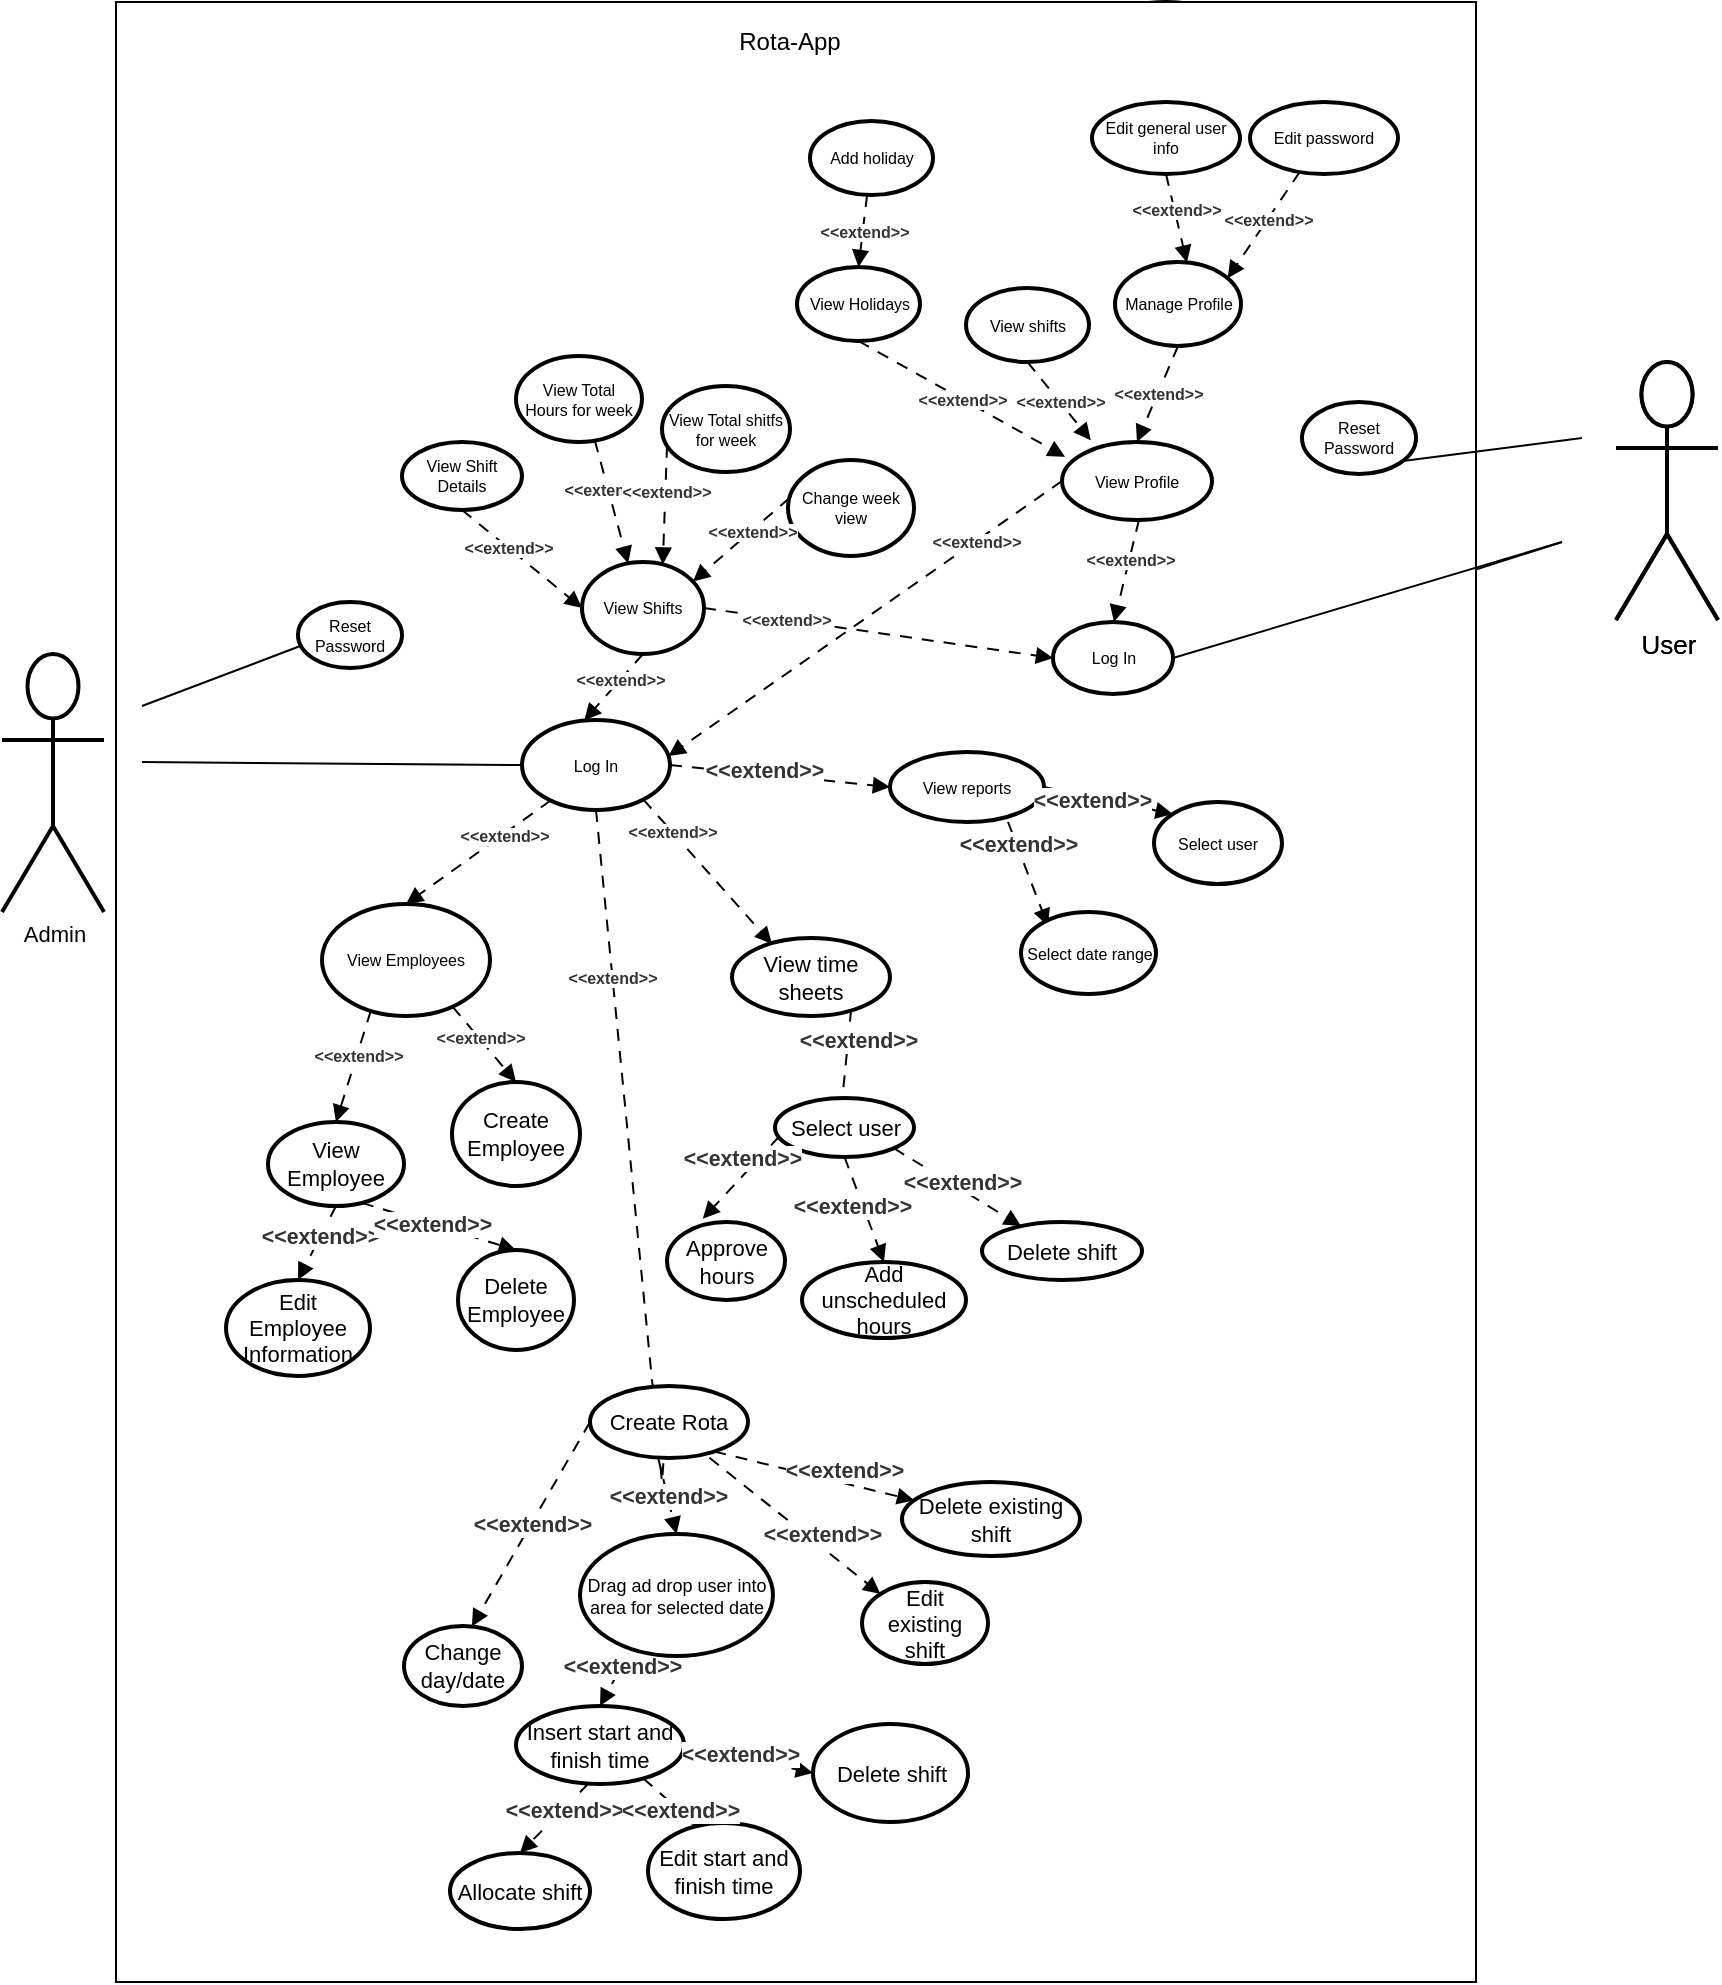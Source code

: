 <mxfile version="13.6.4" type="device"><diagram id="Ku6IpRCLX1l7S-Ml4b3M" name="Page-1"><mxGraphModel dx="925" dy="642" grid="1" gridSize="10" guides="1" tooltips="1" connect="1" arrows="1" fold="1" page="1" pageScale="1" pageWidth="1654" pageHeight="2336" math="0" shadow="0"><root><mxCell id="0"/><mxCell id="1" parent="0"/><UserObject label="Admin" lucidchartObjectId="z8dop6c4TG4f" id="1kX5u41QTiWXHc3fH3bk-61"><mxCell style="html=1;whiteSpace=wrap;shape=umlActor;labelPosition=center;verticalLabelPosition=bottom;verticalAlign=top;whiteSpace=nowrap;fontSize=11;spacing=0;strokeOpacity=100;rounded=1;absoluteArcSize=1;arcSize=7.2;strokeWidth=2;" parent="1" vertex="1" zOrder="1"><mxGeometry x="20" y="426" width="51" height="129" as="geometry"/></mxCell></UserObject><UserObject label="Reset Password" lucidchartObjectId="_9dobHC4xa0N" id="1kX5u41QTiWXHc3fH3bk-62"><mxCell style="html=1;whiteSpace=wrap;ellipse;fontSize=8;spacing=3;strokeOpacity=100;rounded=1;absoluteArcSize=1;arcSize=7.2;strokeWidth=2;" parent="1" vertex="1" zOrder="4"><mxGeometry x="168" y="377" width="77" height="56" as="geometry"/></mxCell></UserObject><UserObject label="Log In " lucidchartObjectId="K.doazz.TXVL" id="1kX5u41QTiWXHc3fH3bk-63"><mxCell style="html=1;whiteSpace=wrap;ellipse;fontSize=8;spacing=3;strokeOpacity=100;rounded=1;absoluteArcSize=1;arcSize=7.2;strokeWidth=2;" parent="1" vertex="1" zOrder="5"><mxGeometry x="280" y="459" width="84" height="56" as="geometry"/></mxCell></UserObject><UserObject label="" lucidchartObjectId="_~do~1~rTm1f" id="1kX5u41QTiWXHc3fH3bk-64"><mxCell style="html=1;jettySize=18;fontSize=11;rounded=0;startArrow=none;;endArrow=none;;entryX=-0.011;entryY=0.5;entryPerimeter=1;" parent="1" target="1kX5u41QTiWXHc3fH3bk-63" edge="1"><mxGeometry width="100" height="100" relative="1" as="geometry"><Array as="points"/><mxPoint x="90" y="480" as="sourcePoint"/></mxGeometry></mxCell></UserObject><UserObject label="" lucidchartObjectId="0beoDr3oWqlr" id="1kX5u41QTiWXHc3fH3bk-65"><mxCell style="html=1;jettySize=18;fontSize=11;rounded=0;startArrow=none;;endArrow=none;;entryX=0.016;entryY=0.667;entryPerimeter=1;" parent="1" target="1kX5u41QTiWXHc3fH3bk-62" edge="1"><mxGeometry width="100" height="100" relative="1" as="geometry"><Array as="points"/><mxPoint x="100" y="452" as="sourcePoint"/></mxGeometry></mxCell></UserObject><UserObject label="View Shifts" lucidchartObjectId="GdeoTQq.ex2k" id="1kX5u41QTiWXHc3fH3bk-66"><mxCell style="html=1;whiteSpace=wrap;ellipse;fontSize=8;spacing=3;strokeOpacity=100;rounded=1;absoluteArcSize=1;arcSize=7.2;strokeWidth=2;" parent="1" vertex="1" zOrder="8"><mxGeometry x="287" y="370" width="84" height="56" as="geometry"/></mxCell></UserObject><UserObject label="" lucidchartObjectId="1deoAZtiIogJ" id="1kX5u41QTiWXHc3fH3bk-67"><mxCell style="html=1;jettySize=18;fontSize=11;dashed=1;dashPattern=6 5;rounded=0;startArrow=none;;endArrow=block;endFill=1;;exitX=0.5;exitY=1.016;exitPerimeter=1;entryX=0.414;entryY=-0.008;entryPerimeter=1;" parent="1" source="1kX5u41QTiWXHc3fH3bk-66" target="1kX5u41QTiWXHc3fH3bk-63" edge="1"><mxGeometry width="100" height="100" relative="1" as="geometry"><Array as="points"/></mxGeometry></mxCell></UserObject><mxCell id="1kX5u41QTiWXHc3fH3bk-68" value="&amp;lt;&amp;lt;extend&amp;gt;&amp;gt;" style="text;html=1;resizable=0;labelBackgroundColor=#ffffff;align=center;verticalAlign=middle;fontStyle=1;fontColor=#333333;;fontSize=8.0;" parent="1kX5u41QTiWXHc3fH3bk-67" vertex="1"><mxGeometry x="-0.219" relative="1" as="geometry"/></mxCell><UserObject label="View Shift Details" lucidchartObjectId="OeeoDf7kmoeu" id="1kX5u41QTiWXHc3fH3bk-69"><mxCell style="html=1;whiteSpace=wrap;ellipse;fontSize=8;spacing=3;strokeOpacity=100;rounded=1;absoluteArcSize=1;arcSize=7.2;strokeWidth=2;" parent="1" vertex="1" zOrder="10"><mxGeometry x="156" y="258" width="84" height="56" as="geometry"/></mxCell></UserObject><UserObject label="" lucidchartObjectId="cfeobD48aOEt" id="1kX5u41QTiWXHc3fH3bk-70"><mxCell style="html=1;jettySize=18;fontSize=11;dashed=1;dashPattern=6 5;rounded=0;startArrow=none;;endArrow=block;endFill=1;;exitX=0.5;exitY=1.016;exitPerimeter=1;entryX=-0.011;entryY=0.5;entryPerimeter=1;" parent="1" source="1kX5u41QTiWXHc3fH3bk-69" target="1kX5u41QTiWXHc3fH3bk-66" edge="1"><mxGeometry width="100" height="100" relative="1" as="geometry"><Array as="points"/></mxGeometry></mxCell></UserObject><mxCell id="1kX5u41QTiWXHc3fH3bk-71" value="&amp;lt;&amp;lt;extend&amp;gt;&amp;gt;" style="text;html=1;resizable=0;labelBackgroundColor=#ffffff;align=center;verticalAlign=middle;fontStyle=1;fontColor=#333333;;fontSize=8.0;" parent="1kX5u41QTiWXHc3fH3bk-70" vertex="1"><mxGeometry x="-0.247" relative="1" as="geometry"/></mxCell><UserObject label="" lucidchartObjectId="OfeosWmKO6NV" id="1kX5u41QTiWXHc3fH3bk-72"><mxCell style="html=1;jettySize=18;fontSize=11;dashed=1;dashPattern=6 5;rounded=0;startArrow=none;;endArrow=block;endFill=1;;exitX=0.63;exitY=0.999;exitPerimeter=1;entryX=0.37;entryY=0.001;entryPerimeter=1;" parent="1" source="1kX5u41QTiWXHc3fH3bk-74" target="1kX5u41QTiWXHc3fH3bk-66" edge="1"><mxGeometry width="100" height="100" relative="1" as="geometry"><Array as="points"/></mxGeometry></mxCell></UserObject><mxCell id="1kX5u41QTiWXHc3fH3bk-73" value="&amp;lt;&amp;lt;extend&amp;gt;&amp;gt;" style="text;html=1;resizable=0;labelBackgroundColor=#ffffff;align=center;verticalAlign=middle;fontStyle=1;fontColor=#333333;;fontSize=8.0;" parent="1kX5u41QTiWXHc3fH3bk-72" vertex="1"><mxGeometry x="-0.219" relative="1" as="geometry"/></mxCell><UserObject label="View Total Hours for week" lucidchartObjectId="WfeoqJQpdK7j" id="1kX5u41QTiWXHc3fH3bk-74"><mxCell style="html=1;whiteSpace=wrap;ellipse;fontSize=8;spacing=3;strokeOpacity=100;rounded=1;absoluteArcSize=1;arcSize=7.2;strokeWidth=2;" parent="1" vertex="1" zOrder="13"><mxGeometry x="239" y="247" width="84" height="56" as="geometry"/></mxCell></UserObject><UserObject label="View Total shitfs for week" lucidchartObjectId="wgeovDu6WWX_" id="1kX5u41QTiWXHc3fH3bk-75"><mxCell style="html=1;whiteSpace=wrap;ellipse;fontSize=8;spacing=3;strokeOpacity=100;rounded=1;absoluteArcSize=1;arcSize=7.2;strokeWidth=2;" parent="1" vertex="1" zOrder="14"><mxGeometry x="340" y="247" width="84" height="56" as="geometry"/></mxCell></UserObject><UserObject label="Change week view" lucidchartObjectId="MgeoxG7U1dAn" id="1kX5u41QTiWXHc3fH3bk-76"><mxCell style="html=1;whiteSpace=wrap;ellipse;fontSize=8;spacing=3;strokeOpacity=100;rounded=1;absoluteArcSize=1;arcSize=7.2;strokeWidth=2;" parent="1" vertex="1" zOrder="15"><mxGeometry x="419" y="292" width="84" height="56" as="geometry"/></mxCell></UserObject><UserObject label="" lucidchartObjectId="7heoDYd2eC2j" id="1kX5u41QTiWXHc3fH3bk-77"><mxCell style="html=1;jettySize=18;fontSize=11;dashed=1;dashPattern=6 5;rounded=0;startArrow=none;;endArrow=block;endFill=1;;exitX=0.03;exitY=0.702;exitPerimeter=1;entryX=0.664;entryY=0.011;entryPerimeter=1;" parent="1" source="1kX5u41QTiWXHc3fH3bk-75" target="1kX5u41QTiWXHc3fH3bk-66" edge="1"><mxGeometry width="100" height="100" relative="1" as="geometry"><Array as="points"/></mxGeometry></mxCell></UserObject><mxCell id="1kX5u41QTiWXHc3fH3bk-78" value="&amp;lt;&amp;lt;extend&amp;gt;&amp;gt;" style="text;html=1;resizable=0;labelBackgroundColor=#ffffff;align=center;verticalAlign=middle;fontStyle=1;fontColor=#333333;;fontSize=8.0;" parent="1kX5u41QTiWXHc3fH3bk-77" vertex="1"><mxGeometry x="-0.219" relative="1" as="geometry"/></mxCell><UserObject label="" lucidchartObjectId="jieo7WpH2kx6" id="1kX5u41QTiWXHc3fH3bk-79"><mxCell style="html=1;jettySize=18;fontSize=11;dashed=1;dashPattern=6 5;rounded=0;startArrow=none;;endArrow=block;endFill=1;;exitX=0.002;exitY=0.387;exitPerimeter=1;entryX=0.92;entryY=0.206;entryPerimeter=1;" parent="1" source="1kX5u41QTiWXHc3fH3bk-76" target="1kX5u41QTiWXHc3fH3bk-66" edge="1"><mxGeometry width="100" height="100" relative="1" as="geometry"><Array as="points"/></mxGeometry></mxCell></UserObject><mxCell id="1kX5u41QTiWXHc3fH3bk-80" value="&amp;lt;&amp;lt;extend&amp;gt;&amp;gt;" style="text;html=1;resizable=0;labelBackgroundColor=#ffffff;align=center;verticalAlign=middle;fontStyle=1;fontColor=#333333;;fontSize=8.0;" parent="1kX5u41QTiWXHc3fH3bk-79" vertex="1"><mxGeometry x="-0.194" relative="1" as="geometry"/></mxCell><UserObject label="" lucidchartObjectId="8ieoy9Vsp_jB" id="1kX5u41QTiWXHc3fH3bk-81"><mxCell style="html=1;jettySize=18;fontSize=11;dashed=1;dashPattern=6 5;rounded=0;startArrow=none;;endArrow=block;endFill=1;;exitX=-0.011;exitY=0.5;exitPerimeter=1;entryX=0.999;entryY=0.39;entryPerimeter=1;" parent="1" source="1kX5u41QTiWXHc3fH3bk-89" target="1kX5u41QTiWXHc3fH3bk-63" edge="1"><mxGeometry width="100" height="100" relative="1" as="geometry"><Array as="points"/></mxGeometry></mxCell></UserObject><mxCell id="1kX5u41QTiWXHc3fH3bk-82" value="&amp;lt;&amp;lt;extend&amp;gt;&amp;gt;" style="text;html=1;resizable=0;labelBackgroundColor=#ffffff;align=center;verticalAlign=middle;fontStyle=1;fontColor=#333333;;fontSize=8.0;" parent="1kX5u41QTiWXHc3fH3bk-81" vertex="1"><mxGeometry x="-0.564" relative="1" as="geometry"/></mxCell><UserObject label="" lucidchartObjectId="TjeoKmUgj8y3" id="1kX5u41QTiWXHc3fH3bk-83"><mxCell style="html=1;jettySize=18;fontSize=11;dashed=1;dashPattern=6 5;rounded=0;startArrow=none;;endArrow=block;endFill=1;;exitX=0.5;exitY=1.016;exitPerimeter=1;entryX=0.5;entryY=-0.016;entryPerimeter=1;" parent="1" source="1kX5u41QTiWXHc3fH3bk-90" target="1kX5u41QTiWXHc3fH3bk-89" edge="1"><mxGeometry width="100" height="100" relative="1" as="geometry"><Array as="points"/></mxGeometry></mxCell></UserObject><mxCell id="1kX5u41QTiWXHc3fH3bk-84" value="&amp;lt;&amp;lt;extend&amp;gt;&amp;gt;" style="text;html=1;resizable=0;labelBackgroundColor=#ffffff;align=center;verticalAlign=middle;fontStyle=1;fontColor=#333333;;fontSize=8.0;" parent="1kX5u41QTiWXHc3fH3bk-83" vertex="1"><mxGeometry relative="1" as="geometry"/></mxCell><UserObject label="" lucidchartObjectId="Tjeo9BlUkmTk" id="1kX5u41QTiWXHc3fH3bk-85"><mxCell style="html=1;jettySize=18;fontSize=11;dashed=1;dashPattern=6 5;rounded=0;startArrow=none;;endArrow=block;endFill=1;;exitX=0.5;exitY=1.016;exitPerimeter=1;entryX=0.572;entryY=-0.011;entryPerimeter=1;" parent="1" source="1kX5u41QTiWXHc3fH3bk-91" target="1kX5u41QTiWXHc3fH3bk-90" edge="1"><mxGeometry width="100" height="100" relative="1" as="geometry"><Array as="points"/></mxGeometry></mxCell></UserObject><mxCell id="1kX5u41QTiWXHc3fH3bk-86" value="&amp;lt;&amp;lt;extend&amp;gt;&amp;gt;" style="text;html=1;resizable=0;labelBackgroundColor=#ffffff;align=center;verticalAlign=middle;fontStyle=1;fontColor=#333333;;fontSize=8.0;" parent="1kX5u41QTiWXHc3fH3bk-85" vertex="1"><mxGeometry x="-0.193" relative="1" as="geometry"/></mxCell><UserObject label="" lucidchartObjectId="TjeokVlfKEIt" id="1kX5u41QTiWXHc3fH3bk-87"><mxCell style="html=1;jettySize=18;fontSize=11;dashed=1;dashPattern=6 5;rounded=0;startArrow=none;;endArrow=block;endFill=1;;exitX=0.331;exitY=0.987;exitPerimeter=1;entryX=0.904;entryY=0.184;entryPerimeter=1;" parent="1" target="1kX5u41QTiWXHc3fH3bk-90" edge="1"><mxGeometry width="100" height="100" relative="1" as="geometry"><Array as="points"/><mxPoint x="718.718" y="204.563" as="sourcePoint"/></mxGeometry></mxCell></UserObject><mxCell id="1kX5u41QTiWXHc3fH3bk-88" value="&amp;lt;&amp;lt;extend&amp;gt;&amp;gt;" style="text;html=1;resizable=0;labelBackgroundColor=#ffffff;align=center;verticalAlign=middle;fontStyle=1;fontColor=#333333;;fontSize=8.0;" parent="1kX5u41QTiWXHc3fH3bk-87" vertex="1"><mxGeometry x="-0.105" relative="1" as="geometry"/></mxCell><UserObject label="View Profile" lucidchartObjectId="Akeo-Fp0wg.6" id="1kX5u41QTiWXHc3fH3bk-89"><mxCell style="html=1;whiteSpace=wrap;ellipse;fontSize=8;spacing=3;strokeOpacity=100;rounded=1;absoluteArcSize=1;arcSize=7.2;strokeWidth=2;" parent="1" vertex="1" zOrder="41"><mxGeometry x="541" y="303" width="84" height="56" as="geometry"/></mxCell></UserObject><UserObject label="Manage Profile" lucidchartObjectId="Nkeoz3LHB_nj" id="1kX5u41QTiWXHc3fH3bk-90"><mxCell style="html=1;whiteSpace=wrap;ellipse;fontSize=8;spacing=3;strokeOpacity=100;rounded=1;absoluteArcSize=1;arcSize=7.2;strokeWidth=2;" parent="1" vertex="1" zOrder="42"><mxGeometry x="549" y="206" width="84" height="56" as="geometry"/></mxCell></UserObject><UserObject label="Edit general user info" lucidchartObjectId="~meo9ylEOGn4" id="1kX5u41QTiWXHc3fH3bk-91"><mxCell style="html=1;whiteSpace=wrap;ellipse;fontSize=8;spacing=3;strokeOpacity=100;rounded=1;absoluteArcSize=1;arcSize=7.2;strokeWidth=2;" parent="1" vertex="1" zOrder="43"><mxGeometry x="560" y="100" width="84" height="56" as="geometry"/></mxCell></UserObject><UserObject label="User" lucidchartObjectId="6reoKAT3-YAq" id="1kX5u41QTiWXHc3fH3bk-93"><mxCell style="html=1;whiteSpace=wrap;shape=umlActor;labelPosition=center;verticalLabelPosition=bottom;verticalAlign=top;whiteSpace=nowrap;fontSize=13;spacing=0;strokeOpacity=100;rounded=1;absoluteArcSize=1;arcSize=7.2;strokeWidth=2;" parent="1" vertex="1" zOrder="45"><mxGeometry x="827" y="280" width="51" height="129" as="geometry"/></mxCell></UserObject><UserObject label="Log In " lucidchartObjectId="IweoXXNjm8NQ" id="1kX5u41QTiWXHc3fH3bk-94"><mxCell style="html=1;whiteSpace=wrap;ellipse;fontSize=8;spacing=3;strokeOpacity=100;rounded=1;absoluteArcSize=1;arcSize=7.2;strokeWidth=2;" parent="1" vertex="1" zOrder="46"><mxGeometry x="566" y="390" width="84" height="56" as="geometry"/></mxCell></UserObject><UserObject label="" lucidchartObjectId="Nxeo4xLf9FQR" id="1kX5u41QTiWXHc3fH3bk-95"><mxCell style="html=1;jettySize=18;fontSize=11;dashed=1;dashPattern=6 5;rounded=0;startArrow=none;;endArrow=block;endFill=1;;exitX=0.516;exitY=1.015;exitPerimeter=1;entryX=0.516;entryY=-0.015;entryPerimeter=1;" parent="1" source="1kX5u41QTiWXHc3fH3bk-89" target="1kX5u41QTiWXHc3fH3bk-94" edge="1"><mxGeometry width="100" height="100" relative="1" as="geometry"><Array as="points"/></mxGeometry></mxCell></UserObject><mxCell id="1kX5u41QTiWXHc3fH3bk-96" value="&amp;lt;&amp;lt;extend&amp;gt;&amp;gt;" style="text;html=1;resizable=0;labelBackgroundColor=#ffffff;align=center;verticalAlign=middle;fontStyle=1;fontColor=#333333;;fontSize=8.0;" parent="1kX5u41QTiWXHc3fH3bk-95" vertex="1"><mxGeometry x="-0.219" relative="1" as="geometry"/></mxCell><UserObject label="" lucidchartObjectId="7xeodCxLQtfG" id="1kX5u41QTiWXHc3fH3bk-97"><mxCell style="html=1;jettySize=18;fontSize=11;dashed=1;dashPattern=6 5;rounded=0;startArrow=none;;endArrow=block;endFill=1;;exitX=1.011;exitY=0.5;exitPerimeter=1;entryX=-0.011;entryY=0.5;entryPerimeter=1;" parent="1" source="1kX5u41QTiWXHc3fH3bk-66" target="1kX5u41QTiWXHc3fH3bk-94" edge="1"><mxGeometry width="100" height="100" relative="1" as="geometry"><Array as="points"/></mxGeometry></mxCell></UserObject><mxCell id="1kX5u41QTiWXHc3fH3bk-98" value="&amp;lt;&amp;lt;extend&amp;gt;&amp;gt;" style="text;html=1;resizable=0;labelBackgroundColor=#ffffff;align=center;verticalAlign=middle;fontStyle=1;fontColor=#333333;;fontSize=8.0;" parent="1kX5u41QTiWXHc3fH3bk-97" vertex="1"><mxGeometry x="-0.528" relative="1" as="geometry"/></mxCell><UserObject label="" lucidchartObjectId="PAeoehv~JgGF" id="1kX5u41QTiWXHc3fH3bk-99"><mxCell style="html=1;jettySize=18;fontSize=11;rounded=0;startArrow=none;;endArrow=none;;entryX=1.011;entryY=0.5;entryPerimeter=1;" parent="1" target="1kX5u41QTiWXHc3fH3bk-94" edge="1"><mxGeometry width="100" height="100" relative="1" as="geometry"><Array as="points"/><mxPoint x="800" y="370" as="sourcePoint"/></mxGeometry></mxCell></UserObject><UserObject label="Reset Password" lucidchartObjectId="VBeoQQY6aEKI" id="1kX5u41QTiWXHc3fH3bk-100"><mxCell style="html=1;whiteSpace=wrap;ellipse;fontSize=8;spacing=3;strokeOpacity=100;rounded=1;absoluteArcSize=1;arcSize=7.2;strokeWidth=2;" parent="1" vertex="1" zOrder="50"><mxGeometry x="650" y="280" width="77" height="56" as="geometry"/></mxCell></UserObject><UserObject label="View Employees " lucidchartObjectId="7Keobvc3aXyz" id="1kX5u41QTiWXHc3fH3bk-102"><mxCell style="html=1;whiteSpace=wrap;ellipse;fontSize=8;spacing=3;strokeOpacity=100;rounded=1;absoluteArcSize=1;arcSize=7.2;strokeWidth=2;" parent="1" vertex="1" zOrder="54"><mxGeometry x="180" y="551" width="84" height="56" as="geometry"/></mxCell></UserObject><UserObject label="" lucidchartObjectId="nLeoYhH79~e-" id="1kX5u41QTiWXHc3fH3bk-103"><mxCell style="html=1;jettySize=18;fontSize=11;dashed=1;dashPattern=6 5;rounded=0;startArrow=none;;endArrow=block;endFill=1;;exitX=0.187;exitY=0.908;exitPerimeter=1;entryX=0.5;entryY=-0.016;entryPerimeter=1;" parent="1" source="1kX5u41QTiWXHc3fH3bk-63" target="1kX5u41QTiWXHc3fH3bk-102" edge="1"><mxGeometry width="100" height="100" relative="1" as="geometry"><Array as="points"/></mxGeometry></mxCell></UserObject><mxCell id="1kX5u41QTiWXHc3fH3bk-104" value="&amp;lt;&amp;lt;extend&amp;gt;&amp;gt;" style="text;html=1;resizable=0;labelBackgroundColor=#ffffff;align=center;verticalAlign=middle;fontStyle=1;fontColor=#333333;;fontSize=8.0;" parent="1kX5u41QTiWXHc3fH3bk-103" vertex="1"><mxGeometry x="-0.338" relative="1" as="geometry"/></mxCell><UserObject label="" lucidchartObjectId="NLeoKepr0.LK" id="1kX5u41QTiWXHc3fH3bk-105"><mxCell style="html=1;jettySize=18;fontSize=11;dashed=1;dashPattern=6 5;rounded=0;startArrow=none;;endArrow=block;endFill=1;;exitX=0.285;exitY=0.968;exitPerimeter=1;entryX=0.5;entryY=-0.015;entryPerimeter=1;" parent="1" source="1kX5u41QTiWXHc3fH3bk-102" target="1kX5u41QTiWXHc3fH3bk-129" edge="1"><mxGeometry width="100" height="100" relative="1" as="geometry"><Array as="points"/></mxGeometry></mxCell></UserObject><mxCell id="1kX5u41QTiWXHc3fH3bk-106" value="&amp;lt;&amp;lt;extend&amp;gt;&amp;gt;" style="text;html=1;resizable=0;labelBackgroundColor=#ffffff;align=center;verticalAlign=middle;fontStyle=1;fontColor=#333333;;fontSize=8.0;" parent="1kX5u41QTiWXHc3fH3bk-105" vertex="1"><mxGeometry x="-0.196" relative="1" as="geometry"/></mxCell><UserObject label="" lucidchartObjectId="SLeoOtTg9S~u" id="1kX5u41QTiWXHc3fH3bk-107"><mxCell style="html=1;jettySize=18;fontSize=11;dashed=1;dashPattern=6 5;rounded=0;startArrow=none;;endArrow=block;endFill=1;;exitX=0.826;exitY=0.897;exitPerimeter=1;" parent="1" source="1kX5u41QTiWXHc3fH3bk-63" edge="1"><mxGeometry width="100" height="100" relative="1" as="geometry"><Array as="points"/><mxPoint x="431" y="582" as="targetPoint"/></mxGeometry></mxCell></UserObject><mxCell id="1kX5u41QTiWXHc3fH3bk-108" value="&amp;lt;&amp;lt;extend&amp;gt;&amp;gt;" style="text;html=1;resizable=0;labelBackgroundColor=#ffffff;align=center;verticalAlign=middle;fontStyle=1;fontColor=#333333;;fontSize=8.0;" parent="1kX5u41QTiWXHc3fH3bk-107" vertex="1"><mxGeometry x="-0.564" relative="1" as="geometry"/></mxCell><UserObject label="" lucidchartObjectId="TLeo1-MEpf1R" id="1kX5u41QTiWXHc3fH3bk-109"><mxCell style="html=1;jettySize=18;fontSize=11;dashed=1;dashPattern=6 5;rounded=0;startArrow=none;;endArrow=block;endFill=1;;exitX=0.785;exitY=0.928;exitPerimeter=1;entryX=0.5;entryY=-0.015;entryPerimeter=1;" parent="1" source="1kX5u41QTiWXHc3fH3bk-102" target="1kX5u41QTiWXHc3fH3bk-130" edge="1"><mxGeometry width="100" height="100" relative="1" as="geometry"><Array as="points"/></mxGeometry></mxCell></UserObject><mxCell id="1kX5u41QTiWXHc3fH3bk-110" value="&amp;lt;&amp;lt;extend&amp;gt;&amp;gt;" style="text;html=1;resizable=0;labelBackgroundColor=#ffffff;align=center;verticalAlign=middle;fontStyle=1;fontColor=#333333;;fontSize=8.0;" parent="1kX5u41QTiWXHc3fH3bk-109" vertex="1"><mxGeometry x="-0.174" relative="1" as="geometry"/></mxCell><UserObject label="" lucidchartObjectId="TLeoW34nfM-I" id="1kX5u41QTiWXHc3fH3bk-111"><mxCell style="html=1;jettySize=18;fontSize=11;dashed=1;dashPattern=6 5;rounded=0;startArrow=none;;endArrow=block;endFill=1;;exitX=0.5;exitY=1.015;exitPerimeter=1;entryX=0.5;entryY=-0.015;entryPerimeter=1;" parent="1" source="1kX5u41QTiWXHc3fH3bk-129" target="1kX5u41QTiWXHc3fH3bk-131" edge="1"><mxGeometry width="100" height="100" relative="1" as="geometry"><Array as="points"/></mxGeometry></mxCell></UserObject><mxCell id="1kX5u41QTiWXHc3fH3bk-112" value="&amp;lt;&amp;lt;extend&amp;gt;&amp;gt;" style="text;html=1;resizable=0;labelBackgroundColor=#ffffff;align=center;verticalAlign=middle;fontStyle=1;fontColor=#333333;;fontSize=10.667;" parent="1kX5u41QTiWXHc3fH3bk-111" vertex="1"><mxGeometry x="-0.183" relative="1" as="geometry"/></mxCell><UserObject label="" lucidchartObjectId="ULeo3wWtTWuD" id="1kX5u41QTiWXHc3fH3bk-113"><mxCell style="html=1;jettySize=18;fontSize=11;dashed=1;dashPattern=6 5;rounded=0;startArrow=none;;endArrow=block;endFill=1;;exitX=0.697;exitY=0.975;exitPerimeter=1;entryX=0.5;entryY=-0.015;entryPerimeter=1;" parent="1" source="1kX5u41QTiWXHc3fH3bk-129" target="1kX5u41QTiWXHc3fH3bk-132" edge="1"><mxGeometry width="100" height="100" relative="1" as="geometry"><Array as="points"/></mxGeometry></mxCell></UserObject><mxCell id="1kX5u41QTiWXHc3fH3bk-114" value="&amp;lt;&amp;lt;extend&amp;gt;&amp;gt;" style="text;html=1;resizable=0;labelBackgroundColor=#ffffff;align=center;verticalAlign=middle;fontStyle=1;fontColor=#333333;;fontSize=10.667;" parent="1kX5u41QTiWXHc3fH3bk-113" vertex="1"><mxGeometry x="-0.1" relative="1" as="geometry"/></mxCell><UserObject label="" lucidchartObjectId="ULeolwfqY1DK" id="1kX5u41QTiWXHc3fH3bk-115"><mxCell style="html=1;jettySize=18;fontSize=11;dashed=1;dashPattern=6 5;rounded=0;startArrow=none;;endArrow=block;endFill=1;;exitX=-0.009;exitY=0.5;exitPerimeter=1;entryX=0.579;entryY=-0.011;entryPerimeter=1;" parent="1" source="1kX5u41QTiWXHc3fH3bk-133" target="1kX5u41QTiWXHc3fH3bk-134" edge="1"><mxGeometry width="100" height="100" relative="1" as="geometry"><Array as="points"/></mxGeometry></mxCell></UserObject><mxCell id="1kX5u41QTiWXHc3fH3bk-116" value="&amp;lt;&amp;lt;extend&amp;gt;&amp;gt;" style="text;html=1;resizable=0;labelBackgroundColor=#ffffff;align=center;verticalAlign=middle;fontStyle=1;fontColor=#333333;;fontSize=10.667;" parent="1kX5u41QTiWXHc3fH3bk-115" vertex="1"><mxGeometry relative="1" as="geometry"/></mxCell><UserObject label="" lucidchartObjectId="ULeobXQ~6v5-" id="1kX5u41QTiWXHc3fH3bk-117"><mxCell style="html=1;jettySize=18;fontSize=11;dashed=1;dashPattern=6 5;rounded=0;startArrow=none;;endArrow=block;endFill=1;;exitX=0.428;exitY=1.013;exitPerimeter=1;entryX=0.5;entryY=-0.013;entryPerimeter=1;" parent="1" source="1kX5u41QTiWXHc3fH3bk-133" target="1kX5u41QTiWXHc3fH3bk-135" edge="1"><mxGeometry width="100" height="100" relative="1" as="geometry"><Array as="points"/></mxGeometry></mxCell></UserObject><mxCell id="1kX5u41QTiWXHc3fH3bk-118" value="&amp;lt;&amp;lt;extend&amp;gt;&amp;gt;" style="text;html=1;resizable=0;labelBackgroundColor=#ffffff;align=center;verticalAlign=middle;fontStyle=1;fontColor=#333333;;fontSize=10.667;" parent="1kX5u41QTiWXHc3fH3bk-117" vertex="1"><mxGeometry relative="1" as="geometry"/></mxCell><UserObject label="" lucidchartObjectId="ULeoznw1RvCz" id="1kX5u41QTiWXHc3fH3bk-121"><mxCell style="html=1;jettySize=18;fontSize=11;dashed=1;dashPattern=6 5;rounded=0;startArrow=none;;endArrow=block;endFill=1;;exitX=0.796;exitY=0.922;exitPerimeter=1;" parent="1" source="1kX5u41QTiWXHc3fH3bk-133" edge="1"><mxGeometry width="100" height="100" relative="1" as="geometry"><Array as="points"/><mxPoint x="462" y="969" as="targetPoint"/></mxGeometry></mxCell></UserObject><mxCell id="1kX5u41QTiWXHc3fH3bk-122" value="&amp;lt;&amp;lt;extend&amp;gt;&amp;gt;" style="text;html=1;resizable=0;labelBackgroundColor=#ffffff;align=center;verticalAlign=middle;fontStyle=1;fontColor=#333333;;fontSize=10.667;" parent="1kX5u41QTiWXHc3fH3bk-121" vertex="1"><mxGeometry x="-0.233" relative="1" as="geometry"/></mxCell><UserObject label="" lucidchartObjectId="XLeoxPcnUiud" id="1kX5u41QTiWXHc3fH3bk-123"><mxCell style="html=1;jettySize=18;fontSize=11;dashed=1;dashPattern=6 5;rounded=0;startArrow=none;;endArrow=block;endFill=1;;exitX=0.754;exitY=0.918;exitDx=0;exitDy=0;exitPerimeter=0;entryX=0.273;entryY=-0.02;entryDx=0;entryDy=0;entryPerimeter=0;" parent="1" source="1kX5u41QTiWXHc3fH3bk-170" target="1kX5u41QTiWXHc3fH3bk-171" edge="1"><mxGeometry width="100" height="100" relative="1" as="geometry"><Array as="points"><mxPoint x="439" y="660"/></Array><mxPoint x="762" y="1118" as="sourcePoint"/><mxPoint x="530" y="700" as="targetPoint"/></mxGeometry></mxCell></UserObject><mxCell id="1kX5u41QTiWXHc3fH3bk-124" value="&amp;lt;&amp;lt;extend&amp;gt;&amp;gt;" style="text;html=1;resizable=0;labelBackgroundColor=#ffffff;align=center;verticalAlign=middle;fontStyle=1;fontColor=#333333;;fontSize=10.667;" parent="1kX5u41QTiWXHc3fH3bk-123" vertex="1"><mxGeometry x="-0.564" relative="1" as="geometry"><mxPoint x="5.13" as="offset"/></mxGeometry></mxCell><UserObject label="" lucidchartObjectId="WMeoT_7l~u8d" id="1kX5u41QTiWXHc3fH3bk-127"><mxCell style="html=1;jettySize=18;fontSize=11;dashed=1;dashPattern=6 5;rounded=0;startArrow=none;;endArrow=block;endFill=1;;exitX=0.5;exitY=1.016;exitPerimeter=1;entryX=0.5;entryY=-0.018;entryPerimeter=1;" parent="1" source="1kX5u41QTiWXHc3fH3bk-63" target="1kX5u41QTiWXHc3fH3bk-133" edge="1"><mxGeometry width="100" height="100" relative="1" as="geometry"><Array as="points"><mxPoint x="350" y="840"/></Array></mxGeometry></mxCell></UserObject><mxCell id="1kX5u41QTiWXHc3fH3bk-128" value="&amp;lt;&amp;lt;extend&amp;gt;&amp;gt;" style="text;html=1;resizable=0;labelBackgroundColor=#ffffff;align=center;verticalAlign=middle;fontStyle=1;fontColor=#333333;;fontSize=8.0;" parent="1kX5u41QTiWXHc3fH3bk-127" vertex="1"><mxGeometry x="-0.564" relative="1" as="geometry"/></mxCell><UserObject label="View Employee " lucidchartObjectId="1Meoqj0dqV.V" id="1kX5u41QTiWXHc3fH3bk-129"><mxCell style="html=1;whiteSpace=wrap;ellipse;fontSize=11;spacing=3;strokeOpacity=100;rounded=1;absoluteArcSize=1;arcSize=7.2;strokeWidth=2;" parent="1" vertex="1" zOrder="68"><mxGeometry x="144" y="672" width="84" height="60" as="geometry"/></mxCell></UserObject><UserObject label="Create Employee" lucidchartObjectId="KNeo.PVit1OT" id="1kX5u41QTiWXHc3fH3bk-130"><mxCell style="html=1;whiteSpace=wrap;ellipse;fontSize=11;spacing=3;strokeOpacity=100;rounded=1;absoluteArcSize=1;arcSize=7.2;strokeWidth=2;" parent="1" vertex="1" zOrder="69"><mxGeometry x="240" y="672" width="84" height="60" as="geometry"/></mxCell></UserObject><UserObject label="Edit Employee Information" lucidchartObjectId="IPeoNGeuuUES" id="1kX5u41QTiWXHc3fH3bk-131"><mxCell style="html=1;whiteSpace=wrap;ellipse;fontSize=11;spacing=3;strokeOpacity=100;rounded=1;absoluteArcSize=1;arcSize=7.2;strokeWidth=2;" parent="1" vertex="1" zOrder="70"><mxGeometry x="118" y="768" width="84" height="60" as="geometry"/></mxCell></UserObject><UserObject label="Delete Employee" lucidchartObjectId="FQeoWuKexS0y" id="1kX5u41QTiWXHc3fH3bk-132"><mxCell style="html=1;whiteSpace=wrap;ellipse;fontSize=11;spacing=3;strokeOpacity=100;rounded=1;absoluteArcSize=1;arcSize=7.2;strokeWidth=2;" parent="1" vertex="1" zOrder="71"><mxGeometry x="204" y="780" width="84" height="60" as="geometry"/></mxCell></UserObject><UserObject label="Create Rota" lucidchartObjectId="3Teo.Kzu87Gf" id="1kX5u41QTiWXHc3fH3bk-133"><mxCell style="html=1;whiteSpace=wrap;ellipse;fontSize=11;spacing=3;strokeOpacity=100;rounded=1;absoluteArcSize=1;arcSize=7.2;strokeWidth=2;" parent="1" vertex="1" zOrder="72"><mxGeometry x="271" y="912" width="99" height="49" as="geometry"/></mxCell></UserObject><UserObject label="Change day/date" lucidchartObjectId="3VeoVyxHkEY." id="1kX5u41QTiWXHc3fH3bk-134"><mxCell style="html=1;whiteSpace=wrap;ellipse;fontSize=11;spacing=3;strokeOpacity=100;rounded=1;absoluteArcSize=1;arcSize=7.2;strokeWidth=2;" parent="1" vertex="1" zOrder="73"><mxGeometry x="150" y="961" width="99" height="49" as="geometry"/></mxCell></UserObject><UserObject label="Drag ad drop user into area for selected date" lucidchartObjectId="pZeo_adRHF_P" id="1kX5u41QTiWXHc3fH3bk-135"><mxCell style="html=1;whiteSpace=wrap;ellipse;fontSize=9;spacing=3;strokeOpacity=100;rounded=1;absoluteArcSize=1;arcSize=7.2;strokeWidth=2;" parent="1" vertex="1" zOrder="74"><mxGeometry x="249" y="1000" width="99" height="69" as="geometry"/></mxCell></UserObject><UserObject label="Delete existing shift" lucidchartObjectId=".1eolmkO5gva" id="1kX5u41QTiWXHc3fH3bk-150"><mxCell style="html=1;whiteSpace=wrap;ellipse;fontSize=11;spacing=3;strokeOpacity=100;rounded=1;absoluteArcSize=1;arcSize=7.2;strokeWidth=2;" parent="1" vertex="1" zOrder="79"><mxGeometry x="450" y="961" width="99" height="49" as="geometry"/></mxCell></UserObject><UserObject label="" lucidchartObjectId="XLeoxPcnUiud" id="1kX5u41QTiWXHc3fH3bk-153"><mxCell style="html=1;jettySize=18;fontSize=11;dashed=1;dashPattern=6 5;rounded=0;startArrow=none;;endArrow=block;endFill=1;;exitX=1;exitY=0.5;exitDx=0;exitDy=0;" parent="1" source="1kX5u41QTiWXHc3fH3bk-63" edge="1"><mxGeometry width="100" height="100" relative="1" as="geometry"><Array as="points"/><mxPoint x="787" y="490" as="sourcePoint"/><mxPoint x="520" y="530" as="targetPoint"/></mxGeometry></mxCell></UserObject><mxCell id="1kX5u41QTiWXHc3fH3bk-154" value="&amp;lt;&amp;lt;extend&amp;gt;&amp;gt;" style="text;html=1;resizable=0;labelBackgroundColor=#ffffff;align=center;verticalAlign=middle;fontStyle=1;fontColor=#333333;;fontSize=10.667;" parent="1kX5u41QTiWXHc3fH3bk-153" vertex="1"><mxGeometry x="-0.564" relative="1" as="geometry"/></mxCell><UserObject label="" lucidchartObjectId="XLeoxPcnUiud" id="1kX5u41QTiWXHc3fH3bk-167"><mxCell style="html=1;jettySize=18;fontSize=11;dashed=1;dashPattern=6 5;rounded=0;startArrow=none;;endArrow=block;endFill=1;;exitX=0.756;exitY=0.997;exitDx=0;exitDy=0;exitPerimeter=0;" parent="1" source="1kX5u41QTiWXHc3fH3bk-133" edge="1"><mxGeometry width="100" height="100" relative="1" as="geometry"><Array as="points"/><mxPoint x="380" y="1000" as="sourcePoint"/><mxPoint x="420" y="1040" as="targetPoint"/></mxGeometry></mxCell></UserObject><mxCell id="1kX5u41QTiWXHc3fH3bk-168" value="&amp;lt;&amp;lt;extend&amp;gt;&amp;gt;" style="text;html=1;resizable=0;labelBackgroundColor=#ffffff;align=center;verticalAlign=middle;fontStyle=1;fontColor=#333333;;fontSize=10.667;" parent="1kX5u41QTiWXHc3fH3bk-167" vertex="1"><mxGeometry x="-0.564" relative="1" as="geometry"/></mxCell><UserObject label="Edit existing shift" lucidchartObjectId=".1eolmkO5gva" id="1kX5u41QTiWXHc3fH3bk-169"><mxCell style="html=1;whiteSpace=wrap;ellipse;fontSize=11;spacing=3;strokeOpacity=100;rounded=1;absoluteArcSize=1;arcSize=7.2;strokeWidth=2;" parent="1" vertex="1" zOrder="79"><mxGeometry x="414" y="1020" width="99" height="49" as="geometry"/></mxCell></UserObject><UserObject label="View time sheets" lucidchartObjectId=".1eolmkO5gva" id="1kX5u41QTiWXHc3fH3bk-170"><mxCell style="html=1;whiteSpace=wrap;ellipse;fontSize=11;spacing=3;strokeOpacity=100;rounded=1;absoluteArcSize=1;arcSize=7.2;strokeWidth=2;" parent="1" vertex="1" zOrder="79"><mxGeometry x="380" y="580" width="99" height="49" as="geometry"/></mxCell></UserObject><UserObject label="Select user" lucidchartObjectId=".1eolmkO5gva" id="1kX5u41QTiWXHc3fH3bk-171"><mxCell style="html=1;whiteSpace=wrap;ellipse;fontSize=11;spacing=3;strokeOpacity=100;rounded=1;absoluteArcSize=1;arcSize=7.2;strokeWidth=2;" parent="1" vertex="1" zOrder="79"><mxGeometry x="424" y="677.5" width="99" height="49" as="geometry"/></mxCell></UserObject><UserObject label="Approve hours" lucidchartObjectId=".1eolmkO5gva" id="1kX5u41QTiWXHc3fH3bk-173"><mxCell style="html=1;whiteSpace=wrap;ellipse;fontSize=11;spacing=3;strokeOpacity=100;rounded=1;absoluteArcSize=1;arcSize=7.2;strokeWidth=2;" parent="1" vertex="1" zOrder="79"><mxGeometry x="361" y="760" width="99" height="49" as="geometry"/></mxCell></UserObject><UserObject label="" lucidchartObjectId="XLeoxPcnUiud" id="1kX5u41QTiWXHc3fH3bk-174"><mxCell style="html=1;jettySize=18;fontSize=11;dashed=1;dashPattern=6 5;rounded=0;startArrow=none;;endArrow=block;endFill=1;;exitX=0.03;exitY=0.653;exitDx=0;exitDy=0;exitPerimeter=0;entryX=0.303;entryY=-0.041;entryDx=0;entryDy=0;entryPerimeter=0;" parent="1" source="1kX5u41QTiWXHc3fH3bk-171" target="1kX5u41QTiWXHc3fH3bk-173" edge="1"><mxGeometry width="100" height="100" relative="1" as="geometry"><Array as="points"/><mxPoint x="449.996" y="710.002" as="sourcePoint"/><mxPoint x="425.377" y="794.04" as="targetPoint"/></mxGeometry></mxCell></UserObject><mxCell id="1kX5u41QTiWXHc3fH3bk-175" value="&amp;lt;&amp;lt;extend&amp;gt;&amp;gt;" style="text;html=1;resizable=0;labelBackgroundColor=#ffffff;align=center;verticalAlign=middle;fontStyle=1;fontColor=#333333;;fontSize=10.667;" parent="1kX5u41QTiWXHc3fH3bk-174" vertex="1"><mxGeometry x="-0.564" relative="1" as="geometry"/></mxCell><UserObject label="Add unscheduled hours" lucidchartObjectId=".1eolmkO5gva" id="1kX5u41QTiWXHc3fH3bk-177"><mxCell style="html=1;whiteSpace=wrap;ellipse;fontSize=11;spacing=3;strokeOpacity=100;rounded=1;absoluteArcSize=1;arcSize=7.2;strokeWidth=2;" parent="1" vertex="1" zOrder="79"><mxGeometry x="440" y="817" width="99" height="49" as="geometry"/></mxCell></UserObject><UserObject label="" lucidchartObjectId="XLeoxPcnUiud" id="1kX5u41QTiWXHc3fH3bk-178"><mxCell style="html=1;jettySize=18;fontSize=11;dashed=1;dashPattern=6 5;rounded=0;startArrow=none;;endArrow=block;endFill=1;;exitX=0.5;exitY=1;exitDx=0;exitDy=0;entryX=0.5;entryY=0;entryDx=0;entryDy=0;" parent="1" source="1kX5u41QTiWXHc3fH3bk-171" target="1kX5u41QTiWXHc3fH3bk-177" edge="1"><mxGeometry width="100" height="100" relative="1" as="geometry"><Array as="points"/><mxPoint x="644.616" y="659.982" as="sourcePoint"/><mxPoint x="620" y="744" as="targetPoint"/></mxGeometry></mxCell></UserObject><mxCell id="1kX5u41QTiWXHc3fH3bk-179" value="&amp;lt;&amp;lt;extend&amp;gt;&amp;gt;" style="text;html=1;resizable=0;labelBackgroundColor=#ffffff;align=center;verticalAlign=middle;fontStyle=1;fontColor=#333333;;fontSize=10.667;" parent="1kX5u41QTiWXHc3fH3bk-178" vertex="1"><mxGeometry x="-0.564" relative="1" as="geometry"/></mxCell><UserObject label="" lucidchartObjectId="XLeoxPcnUiud" id="1kX5u41QTiWXHc3fH3bk-180"><mxCell style="html=1;jettySize=18;fontSize=11;dashed=1;dashPattern=6 5;rounded=0;startArrow=none;;endArrow=block;endFill=1;;exitX=1;exitY=1;exitDx=0;exitDy=0;" parent="1" source="1kX5u41QTiWXHc3fH3bk-184" edge="1"><mxGeometry width="100" height="100" relative="1" as="geometry"><Array as="points"><mxPoint x="550" y="770"/></Array><mxPoint x="624.616" y="743.962" as="sourcePoint"/><mxPoint x="570" y="800" as="targetPoint"/></mxGeometry></mxCell></UserObject><mxCell id="1kX5u41QTiWXHc3fH3bk-181" value="&amp;lt;&amp;lt;extend&amp;gt;&amp;gt;" style="text;html=1;resizable=0;labelBackgroundColor=#ffffff;align=center;verticalAlign=middle;fontStyle=1;fontColor=#333333;;fontSize=10.667;" parent="1kX5u41QTiWXHc3fH3bk-180" vertex="1"><mxGeometry x="-0.564" relative="1" as="geometry"/></mxCell><UserObject label="Delete shift" lucidchartObjectId=".1eolmkO5gva" id="1kX5u41QTiWXHc3fH3bk-184"><mxCell style="html=1;whiteSpace=wrap;ellipse;fontSize=11;spacing=3;strokeOpacity=100;rounded=1;absoluteArcSize=1;arcSize=7.2;strokeWidth=2;" parent="1" vertex="1" zOrder="79"><mxGeometry x="526" y="768" width="99" height="49" as="geometry"/></mxCell></UserObject><UserObject label="" lucidchartObjectId="XLeoxPcnUiud" id="1kX5u41QTiWXHc3fH3bk-185"><mxCell style="html=1;jettySize=18;fontSize=11;dashed=1;dashPattern=6 5;rounded=0;startArrow=none;;endArrow=block;endFill=1;;exitX=1;exitY=1;exitDx=0;exitDy=0;" parent="1" source="1kX5u41QTiWXHc3fH3bk-171" target="1kX5u41QTiWXHc3fH3bk-184" edge="1"><mxGeometry width="100" height="100" relative="1" as="geometry"><Array as="points"/><mxPoint x="484.684" y="719.233" as="sourcePoint"/><mxPoint x="570" y="800" as="targetPoint"/></mxGeometry></mxCell></UserObject><mxCell id="1kX5u41QTiWXHc3fH3bk-186" value="&amp;lt;&amp;lt;extend&amp;gt;&amp;gt;" style="text;html=1;resizable=0;labelBackgroundColor=#ffffff;align=center;verticalAlign=middle;fontStyle=1;fontColor=#333333;;fontSize=10.667;" parent="1kX5u41QTiWXHc3fH3bk-185" vertex="1"><mxGeometry x="-0.564" relative="1" as="geometry"/></mxCell><UserObject label="View reports" lucidchartObjectId="K.doazz.TXVL" id="1kX5u41QTiWXHc3fH3bk-188"><mxCell style="html=1;whiteSpace=wrap;ellipse;fontSize=8;spacing=3;strokeOpacity=100;rounded=1;absoluteArcSize=1;arcSize=7.2;strokeWidth=2;" parent="1" vertex="1" zOrder="5"><mxGeometry x="513" y="510" width="84" height="56" as="geometry"/></mxCell></UserObject><UserObject label="" lucidchartObjectId="XLeoxPcnUiud" id="1kX5u41QTiWXHc3fH3bk-189"><mxCell style="html=1;jettySize=18;fontSize=11;dashed=1;dashPattern=6 5;rounded=0;startArrow=none;;endArrow=block;endFill=1;;exitX=1;exitY=0.5;exitDx=0;exitDy=0;" parent="1" edge="1"><mxGeometry width="100" height="100" relative="1" as="geometry"><Array as="points"/><mxPoint x="560.0" y="568" as="sourcePoint"/><mxPoint x="580" y="620" as="targetPoint"/></mxGeometry></mxCell></UserObject><mxCell id="1kX5u41QTiWXHc3fH3bk-190" value="&amp;lt;&amp;lt;extend&amp;gt;&amp;gt;" style="text;html=1;resizable=0;labelBackgroundColor=#ffffff;align=center;verticalAlign=middle;fontStyle=1;fontColor=#333333;;fontSize=10.667;" parent="1kX5u41QTiWXHc3fH3bk-189" vertex="1"><mxGeometry x="-0.564" relative="1" as="geometry"/></mxCell><UserObject label="Select date range" lucidchartObjectId="K.doazz.TXVL" id="1kX5u41QTiWXHc3fH3bk-191"><mxCell style="html=1;whiteSpace=wrap;ellipse;fontSize=8;spacing=3;strokeOpacity=100;rounded=1;absoluteArcSize=1;arcSize=7.2;strokeWidth=2;" parent="1" vertex="1" zOrder="5"><mxGeometry x="560" y="621.5" width="84" height="56" as="geometry"/></mxCell></UserObject><UserObject label="Select user" lucidchartObjectId="K.doazz.TXVL" id="1kX5u41QTiWXHc3fH3bk-192"><mxCell style="html=1;whiteSpace=wrap;ellipse;fontSize=8;spacing=3;strokeOpacity=100;rounded=1;absoluteArcSize=1;arcSize=7.2;strokeWidth=2;" parent="1" vertex="1" zOrder="5"><mxGeometry x="660" y="565.5" width="84" height="56" as="geometry"/></mxCell></UserObject><UserObject label="" lucidchartObjectId="XLeoxPcnUiud" id="1kX5u41QTiWXHc3fH3bk-193"><mxCell style="html=1;jettySize=18;fontSize=11;dashed=1;dashPattern=6 5;rounded=0;startArrow=none;;endArrow=block;endFill=1;;entryX=0;entryY=0;entryDx=0;entryDy=0;exitX=1;exitY=0.5;exitDx=0;exitDy=0;" parent="1" source="1kX5u41QTiWXHc3fH3bk-188" target="1kX5u41QTiWXHc3fH3bk-192" edge="1"><mxGeometry width="100" height="100" relative="1" as="geometry"><Array as="points"/><mxPoint x="610" y="540" as="sourcePoint"/><mxPoint x="669.984" y="550" as="targetPoint"/></mxGeometry></mxCell></UserObject><mxCell id="1kX5u41QTiWXHc3fH3bk-194" value="&amp;lt;&amp;lt;extend&amp;gt;&amp;gt;" style="text;html=1;resizable=0;labelBackgroundColor=#ffffff;align=center;verticalAlign=middle;fontStyle=1;fontColor=#333333;;fontSize=10.667;" parent="1kX5u41QTiWXHc3fH3bk-193" vertex="1"><mxGeometry x="-0.564" relative="1" as="geometry"><mxPoint x="9.51" y="3.7" as="offset"/></mxGeometry></mxCell><mxCell id="1kX5u41QTiWXHc3fH3bk-199" value="" style="rounded=0;whiteSpace=wrap;html=1;" parent="1" vertex="1"><mxGeometry x="77" y="100" width="680" height="990" as="geometry"/></mxCell><UserObject label="Reset Password" lucidchartObjectId="_9dobHC4xa0N" id="1kX5u41QTiWXHc3fH3bk-201"><mxCell style="html=1;whiteSpace=wrap;ellipse;fontSize=8;spacing=3;strokeOpacity=100;rounded=1;absoluteArcSize=1;arcSize=7.2;strokeWidth=2;" parent="1" vertex="1" zOrder="4"><mxGeometry x="168" y="400" width="52" height="33" as="geometry"/></mxCell></UserObject><UserObject label="Log In " lucidchartObjectId="K.doazz.TXVL" id="1kX5u41QTiWXHc3fH3bk-202"><mxCell style="html=1;whiteSpace=wrap;ellipse;fontSize=8;spacing=3;strokeOpacity=100;rounded=1;absoluteArcSize=1;arcSize=7.2;strokeWidth=2;" parent="1" vertex="1" zOrder="5"><mxGeometry x="280" y="459" width="74" height="45" as="geometry"/></mxCell></UserObject><UserObject label="" lucidchartObjectId="_~do~1~rTm1f" id="1kX5u41QTiWXHc3fH3bk-203"><mxCell style="html=1;jettySize=18;fontSize=11;rounded=0;startArrow=none;;endArrow=none;;entryX=-0.011;entryY=0.5;entryPerimeter=1;" parent="1" target="1kX5u41QTiWXHc3fH3bk-202" edge="1"><mxGeometry width="100" height="100" relative="1" as="geometry"><Array as="points"/><mxPoint x="90" y="480" as="sourcePoint"/></mxGeometry></mxCell></UserObject><UserObject label="" lucidchartObjectId="0beoDr3oWqlr" id="1kX5u41QTiWXHc3fH3bk-204"><mxCell style="html=1;jettySize=18;fontSize=11;rounded=0;startArrow=none;;endArrow=none;;entryX=0.016;entryY=0.667;entryPerimeter=1;" parent="1" target="1kX5u41QTiWXHc3fH3bk-201" edge="1"><mxGeometry width="100" height="100" relative="1" as="geometry"><Array as="points"/><mxPoint x="90" y="452" as="sourcePoint"/></mxGeometry></mxCell></UserObject><UserObject label="View Shifts" lucidchartObjectId="GdeoTQq.ex2k" id="1kX5u41QTiWXHc3fH3bk-205"><mxCell style="html=1;whiteSpace=wrap;ellipse;fontSize=8;spacing=3;strokeOpacity=100;rounded=1;absoluteArcSize=1;arcSize=7.2;strokeWidth=2;" parent="1" vertex="1" zOrder="8"><mxGeometry x="310" y="380" width="61" height="46" as="geometry"/></mxCell></UserObject><UserObject label="" lucidchartObjectId="1deoAZtiIogJ" id="1kX5u41QTiWXHc3fH3bk-206"><mxCell style="html=1;jettySize=18;fontSize=11;dashed=1;dashPattern=6 5;rounded=0;startArrow=none;;endArrow=block;endFill=1;;exitX=0.5;exitY=1.016;exitPerimeter=1;entryX=0.414;entryY=-0.008;entryPerimeter=1;" parent="1" source="1kX5u41QTiWXHc3fH3bk-205" target="1kX5u41QTiWXHc3fH3bk-202" edge="1"><mxGeometry width="100" height="100" relative="1" as="geometry"><Array as="points"/></mxGeometry></mxCell></UserObject><mxCell id="1kX5u41QTiWXHc3fH3bk-207" value="&amp;lt;&amp;lt;extend&amp;gt;&amp;gt;" style="text;html=1;resizable=0;labelBackgroundColor=#ffffff;align=center;verticalAlign=middle;fontStyle=1;fontColor=#333333;;fontSize=8.0;" parent="1kX5u41QTiWXHc3fH3bk-206" vertex="1"><mxGeometry x="-0.219" relative="1" as="geometry"/></mxCell><UserObject label="View Shift Details" lucidchartObjectId="OeeoDf7kmoeu" id="1kX5u41QTiWXHc3fH3bk-208"><mxCell style="html=1;whiteSpace=wrap;ellipse;fontSize=8;spacing=3;strokeOpacity=100;rounded=1;absoluteArcSize=1;arcSize=7.2;strokeWidth=2;" parent="1" vertex="1" zOrder="10"><mxGeometry x="220" y="320" width="60" height="34" as="geometry"/></mxCell></UserObject><UserObject label="" lucidchartObjectId="cfeobD48aOEt" id="1kX5u41QTiWXHc3fH3bk-209"><mxCell style="html=1;jettySize=18;fontSize=11;dashed=1;dashPattern=6 5;rounded=0;startArrow=none;;endArrow=block;endFill=1;;exitX=0.5;exitY=1.016;exitPerimeter=1;entryX=-0.011;entryY=0.5;entryPerimeter=1;" parent="1" source="1kX5u41QTiWXHc3fH3bk-208" target="1kX5u41QTiWXHc3fH3bk-205" edge="1"><mxGeometry width="100" height="100" relative="1" as="geometry"><Array as="points"/></mxGeometry></mxCell></UserObject><mxCell id="1kX5u41QTiWXHc3fH3bk-210" value="&amp;lt;&amp;lt;extend&amp;gt;&amp;gt;" style="text;html=1;resizable=0;labelBackgroundColor=#ffffff;align=center;verticalAlign=middle;fontStyle=1;fontColor=#333333;;fontSize=8.0;" parent="1kX5u41QTiWXHc3fH3bk-209" vertex="1"><mxGeometry x="-0.247" relative="1" as="geometry"/></mxCell><UserObject label="" lucidchartObjectId="OfeosWmKO6NV" id="1kX5u41QTiWXHc3fH3bk-211"><mxCell style="html=1;jettySize=18;fontSize=11;dashed=1;dashPattern=6 5;rounded=0;startArrow=none;;endArrow=block;endFill=1;;exitX=0.63;exitY=0.999;exitPerimeter=1;entryX=0.37;entryY=0.001;entryPerimeter=1;" parent="1" source="1kX5u41QTiWXHc3fH3bk-213" target="1kX5u41QTiWXHc3fH3bk-205" edge="1"><mxGeometry width="100" height="100" relative="1" as="geometry"><Array as="points"/></mxGeometry></mxCell></UserObject><mxCell id="1kX5u41QTiWXHc3fH3bk-212" value="&amp;lt;&amp;lt;extend&amp;gt;&amp;gt;" style="text;html=1;resizable=0;labelBackgroundColor=#ffffff;align=center;verticalAlign=middle;fontStyle=1;fontColor=#333333;;fontSize=8.0;" parent="1kX5u41QTiWXHc3fH3bk-211" vertex="1"><mxGeometry x="-0.219" relative="1" as="geometry"/></mxCell><UserObject label="View Total Hours for week" lucidchartObjectId="WfeoqJQpdK7j" id="1kX5u41QTiWXHc3fH3bk-213"><mxCell style="html=1;whiteSpace=wrap;ellipse;fontSize=8;spacing=3;strokeOpacity=100;rounded=1;absoluteArcSize=1;arcSize=7.2;strokeWidth=2;" parent="1" vertex="1" zOrder="13"><mxGeometry x="277" y="277" width="63" height="43" as="geometry"/></mxCell></UserObject><UserObject label="View Total shitfs for week" lucidchartObjectId="wgeovDu6WWX_" id="1kX5u41QTiWXHc3fH3bk-214"><mxCell style="html=1;whiteSpace=wrap;ellipse;fontSize=8;spacing=3;strokeOpacity=100;rounded=1;absoluteArcSize=1;arcSize=7.2;strokeWidth=2;" parent="1" vertex="1" zOrder="14"><mxGeometry x="350" y="292" width="64" height="43" as="geometry"/></mxCell></UserObject><UserObject label="Change week view" lucidchartObjectId="MgeoxG7U1dAn" id="1kX5u41QTiWXHc3fH3bk-215"><mxCell style="html=1;whiteSpace=wrap;ellipse;fontSize=8;spacing=3;strokeOpacity=100;rounded=1;absoluteArcSize=1;arcSize=7.2;strokeWidth=2;" parent="1" vertex="1" zOrder="15"><mxGeometry x="413" y="329" width="63" height="48" as="geometry"/></mxCell></UserObject><UserObject label="" lucidchartObjectId="7heoDYd2eC2j" id="1kX5u41QTiWXHc3fH3bk-216"><mxCell style="html=1;jettySize=18;fontSize=11;dashed=1;dashPattern=6 5;rounded=0;startArrow=none;;endArrow=block;endFill=1;;exitX=0.03;exitY=0.702;exitPerimeter=1;entryX=0.664;entryY=0.011;entryPerimeter=1;" parent="1" source="1kX5u41QTiWXHc3fH3bk-214" target="1kX5u41QTiWXHc3fH3bk-205" edge="1"><mxGeometry width="100" height="100" relative="1" as="geometry"><Array as="points"/></mxGeometry></mxCell></UserObject><mxCell id="1kX5u41QTiWXHc3fH3bk-217" value="&amp;lt;&amp;lt;extend&amp;gt;&amp;gt;" style="text;html=1;resizable=0;labelBackgroundColor=#ffffff;align=center;verticalAlign=middle;fontStyle=1;fontColor=#333333;;fontSize=8.0;" parent="1kX5u41QTiWXHc3fH3bk-216" vertex="1"><mxGeometry x="-0.219" relative="1" as="geometry"/></mxCell><UserObject label="" lucidchartObjectId="jieo7WpH2kx6" id="1kX5u41QTiWXHc3fH3bk-218"><mxCell style="html=1;jettySize=18;fontSize=11;dashed=1;dashPattern=6 5;rounded=0;startArrow=none;;endArrow=block;endFill=1;;exitX=0.002;exitY=0.387;exitPerimeter=1;entryX=0.92;entryY=0.206;entryPerimeter=1;" parent="1" source="1kX5u41QTiWXHc3fH3bk-215" target="1kX5u41QTiWXHc3fH3bk-205" edge="1"><mxGeometry width="100" height="100" relative="1" as="geometry"><Array as="points"/></mxGeometry></mxCell></UserObject><mxCell id="1kX5u41QTiWXHc3fH3bk-219" value="&amp;lt;&amp;lt;extend&amp;gt;&amp;gt;" style="text;html=1;resizable=0;labelBackgroundColor=#ffffff;align=center;verticalAlign=middle;fontStyle=1;fontColor=#333333;;fontSize=8.0;" parent="1kX5u41QTiWXHc3fH3bk-218" vertex="1"><mxGeometry x="-0.194" relative="1" as="geometry"/></mxCell><UserObject label="" lucidchartObjectId="8ieoy9Vsp_jB" id="1kX5u41QTiWXHc3fH3bk-220"><mxCell style="html=1;jettySize=18;fontSize=11;dashed=1;dashPattern=6 5;rounded=0;startArrow=none;;endArrow=block;endFill=1;;exitX=-0.011;exitY=0.5;exitPerimeter=1;entryX=0.999;entryY=0.39;entryPerimeter=1;" parent="1" source="1kX5u41QTiWXHc3fH3bk-228" target="1kX5u41QTiWXHc3fH3bk-202" edge="1"><mxGeometry width="100" height="100" relative="1" as="geometry"><Array as="points"/></mxGeometry></mxCell></UserObject><mxCell id="1kX5u41QTiWXHc3fH3bk-221" value="&amp;lt;&amp;lt;extend&amp;gt;&amp;gt;" style="text;html=1;resizable=0;labelBackgroundColor=#ffffff;align=center;verticalAlign=middle;fontStyle=1;fontColor=#333333;;fontSize=8.0;" parent="1kX5u41QTiWXHc3fH3bk-220" vertex="1"><mxGeometry x="-0.564" relative="1" as="geometry"/></mxCell><UserObject label="" lucidchartObjectId="TjeoKmUgj8y3" id="1kX5u41QTiWXHc3fH3bk-222"><mxCell style="html=1;jettySize=18;fontSize=11;dashed=1;dashPattern=6 5;rounded=0;startArrow=none;;endArrow=block;endFill=1;;exitX=0.5;exitY=1.016;exitPerimeter=1;entryX=0.5;entryY=-0.016;entryPerimeter=1;" parent="1" source="1kX5u41QTiWXHc3fH3bk-229" target="1kX5u41QTiWXHc3fH3bk-228" edge="1"><mxGeometry width="100" height="100" relative="1" as="geometry"><Array as="points"/></mxGeometry></mxCell></UserObject><mxCell id="1kX5u41QTiWXHc3fH3bk-223" value="&amp;lt;&amp;lt;extend&amp;gt;&amp;gt;" style="text;html=1;resizable=0;labelBackgroundColor=#ffffff;align=center;verticalAlign=middle;fontStyle=1;fontColor=#333333;;fontSize=8.0;" parent="1kX5u41QTiWXHc3fH3bk-222" vertex="1"><mxGeometry relative="1" as="geometry"/></mxCell><UserObject label="" lucidchartObjectId="Tjeo9BlUkmTk" id="1kX5u41QTiWXHc3fH3bk-224"><mxCell style="html=1;jettySize=18;fontSize=11;dashed=1;dashPattern=6 5;rounded=0;startArrow=none;;endArrow=block;endFill=1;;exitX=0.5;exitY=1.016;exitPerimeter=1;entryX=0.572;entryY=-0.011;entryPerimeter=1;" parent="1" source="1kX5u41QTiWXHc3fH3bk-230" target="1kX5u41QTiWXHc3fH3bk-229" edge="1"><mxGeometry width="100" height="100" relative="1" as="geometry"><Array as="points"/></mxGeometry></mxCell></UserObject><mxCell id="1kX5u41QTiWXHc3fH3bk-225" value="&amp;lt;&amp;lt;extend&amp;gt;&amp;gt;" style="text;html=1;resizable=0;labelBackgroundColor=#ffffff;align=center;verticalAlign=middle;fontStyle=1;fontColor=#333333;;fontSize=8.0;" parent="1kX5u41QTiWXHc3fH3bk-224" vertex="1"><mxGeometry x="-0.193" relative="1" as="geometry"/></mxCell><UserObject label="" lucidchartObjectId="TjeokVlfKEIt" id="1kX5u41QTiWXHc3fH3bk-226"><mxCell style="html=1;jettySize=18;fontSize=11;dashed=1;dashPattern=6 5;rounded=0;startArrow=none;;endArrow=block;endFill=1;;exitX=0.331;exitY=0.987;exitPerimeter=1;entryX=0.904;entryY=0.184;entryPerimeter=1;" parent="1" source="1kX5u41QTiWXHc3fH3bk-231" target="1kX5u41QTiWXHc3fH3bk-229" edge="1"><mxGeometry width="100" height="100" relative="1" as="geometry"><Array as="points"/></mxGeometry></mxCell></UserObject><mxCell id="1kX5u41QTiWXHc3fH3bk-227" value="&amp;lt;&amp;lt;extend&amp;gt;&amp;gt;" style="text;html=1;resizable=0;labelBackgroundColor=#ffffff;align=center;verticalAlign=middle;fontStyle=1;fontColor=#333333;;fontSize=8.0;" parent="1kX5u41QTiWXHc3fH3bk-226" vertex="1"><mxGeometry x="-0.105" relative="1" as="geometry"/></mxCell><UserObject label="View Profile" lucidchartObjectId="Akeo-Fp0wg.6" id="1kX5u41QTiWXHc3fH3bk-228"><mxCell style="html=1;whiteSpace=wrap;ellipse;fontSize=8;spacing=3;strokeOpacity=100;rounded=1;absoluteArcSize=1;arcSize=7.2;strokeWidth=2;" parent="1" vertex="1" zOrder="41"><mxGeometry x="550" y="320" width="75" height="39" as="geometry"/></mxCell></UserObject><UserObject label="Manage Profile" lucidchartObjectId="Nkeoz3LHB_nj" id="1kX5u41QTiWXHc3fH3bk-229"><mxCell style="html=1;whiteSpace=wrap;ellipse;fontSize=8;spacing=3;strokeOpacity=100;rounded=1;absoluteArcSize=1;arcSize=7.2;strokeWidth=2;" parent="1" vertex="1" zOrder="42"><mxGeometry x="576.5" y="230" width="63" height="42" as="geometry"/></mxCell></UserObject><UserObject label="Edit general user info" lucidchartObjectId="~meo9ylEOGn4" id="1kX5u41QTiWXHc3fH3bk-230"><mxCell style="html=1;whiteSpace=wrap;ellipse;fontSize=8;spacing=3;strokeOpacity=100;rounded=1;absoluteArcSize=1;arcSize=7.2;strokeWidth=2;" parent="1" vertex="1" zOrder="43"><mxGeometry x="565" y="150" width="74" height="36" as="geometry"/></mxCell></UserObject><UserObject label="Edit password" lucidchartObjectId="sneoAH2dW_i4" id="1kX5u41QTiWXHc3fH3bk-231"><mxCell style="html=1;whiteSpace=wrap;ellipse;fontSize=8;spacing=3;strokeOpacity=100;rounded=1;absoluteArcSize=1;arcSize=7.2;strokeWidth=2;" parent="1" vertex="1" zOrder="44"><mxGeometry x="644" y="150" width="74" height="36" as="geometry"/></mxCell></UserObject><UserObject label="User" lucidchartObjectId="6reoKAT3-YAq" id="1kX5u41QTiWXHc3fH3bk-232"><mxCell style="html=1;whiteSpace=wrap;shape=umlActor;labelPosition=center;verticalLabelPosition=bottom;verticalAlign=top;whiteSpace=nowrap;fontSize=13;spacing=0;strokeOpacity=100;rounded=1;absoluteArcSize=1;arcSize=7.2;strokeWidth=2;" parent="1" vertex="1" zOrder="45"><mxGeometry x="827" y="280" width="51" height="129" as="geometry"/></mxCell></UserObject><UserObject label="Log In " lucidchartObjectId="IweoXXNjm8NQ" id="1kX5u41QTiWXHc3fH3bk-233"><mxCell style="html=1;whiteSpace=wrap;ellipse;fontSize=8;spacing=3;strokeOpacity=100;rounded=1;absoluteArcSize=1;arcSize=7.2;strokeWidth=2;" parent="1" vertex="1" zOrder="46"><mxGeometry x="545.5" y="410" width="60" height="36" as="geometry"/></mxCell></UserObject><UserObject label="" lucidchartObjectId="Nxeo4xLf9FQR" id="1kX5u41QTiWXHc3fH3bk-234"><mxCell style="html=1;jettySize=18;fontSize=11;dashed=1;dashPattern=6 5;rounded=0;startArrow=none;;endArrow=block;endFill=1;;exitX=0.516;exitY=1.015;exitPerimeter=1;entryX=0.516;entryY=-0.015;entryPerimeter=1;" parent="1" source="1kX5u41QTiWXHc3fH3bk-228" target="1kX5u41QTiWXHc3fH3bk-233" edge="1"><mxGeometry width="100" height="100" relative="1" as="geometry"><Array as="points"/></mxGeometry></mxCell></UserObject><mxCell id="1kX5u41QTiWXHc3fH3bk-235" value="&amp;lt;&amp;lt;extend&amp;gt;&amp;gt;" style="text;html=1;resizable=0;labelBackgroundColor=#ffffff;align=center;verticalAlign=middle;fontStyle=1;fontColor=#333333;;fontSize=8.0;" parent="1kX5u41QTiWXHc3fH3bk-234" vertex="1"><mxGeometry x="-0.219" relative="1" as="geometry"/></mxCell><UserObject label="" lucidchartObjectId="7xeodCxLQtfG" id="1kX5u41QTiWXHc3fH3bk-236"><mxCell style="html=1;jettySize=18;fontSize=11;dashed=1;dashPattern=6 5;rounded=0;startArrow=none;;endArrow=block;endFill=1;;exitX=1.011;exitY=0.5;exitPerimeter=1;entryX=-0.011;entryY=0.5;entryPerimeter=1;" parent="1" source="1kX5u41QTiWXHc3fH3bk-205" target="1kX5u41QTiWXHc3fH3bk-233" edge="1"><mxGeometry width="100" height="100" relative="1" as="geometry"><Array as="points"/></mxGeometry></mxCell></UserObject><mxCell id="1kX5u41QTiWXHc3fH3bk-237" value="&amp;lt;&amp;lt;extend&amp;gt;&amp;gt;" style="text;html=1;resizable=0;labelBackgroundColor=#ffffff;align=center;verticalAlign=middle;fontStyle=1;fontColor=#333333;;fontSize=8.0;" parent="1kX5u41QTiWXHc3fH3bk-236" vertex="1"><mxGeometry x="-0.528" relative="1" as="geometry"/></mxCell><UserObject label="" lucidchartObjectId="PAeoehv~JgGF" id="1kX5u41QTiWXHc3fH3bk-238"><mxCell style="html=1;jettySize=18;fontSize=11;rounded=0;startArrow=none;;endArrow=none;;entryX=1.011;entryY=0.5;entryPerimeter=1;" parent="1" target="1kX5u41QTiWXHc3fH3bk-233" edge="1"><mxGeometry width="100" height="100" relative="1" as="geometry"><Array as="points"/><mxPoint x="800" y="370" as="sourcePoint"/></mxGeometry></mxCell></UserObject><UserObject label="Reset Password" lucidchartObjectId="VBeoQQY6aEKI" id="1kX5u41QTiWXHc3fH3bk-239"><mxCell style="html=1;whiteSpace=wrap;ellipse;fontSize=8;spacing=3;strokeOpacity=100;rounded=1;absoluteArcSize=1;arcSize=7.2;strokeWidth=2;" parent="1" vertex="1" zOrder="50"><mxGeometry x="670" y="300" width="57" height="36" as="geometry"/></mxCell></UserObject><UserObject label="" lucidchartObjectId="VBeo2gsoOunC" id="1kX5u41QTiWXHc3fH3bk-240"><mxCell style="html=1;jettySize=18;fontSize=11;rounded=0;startArrow=none;;endArrow=none;;entryX=0.891;entryY=0.833;entryPerimeter=1;" parent="1" target="1kX5u41QTiWXHc3fH3bk-239" edge="1"><mxGeometry width="100" height="100" relative="1" as="geometry"><Array as="points"/><mxPoint x="810" y="318" as="sourcePoint"/></mxGeometry></mxCell></UserObject><UserObject label="View Employees " lucidchartObjectId="7Keobvc3aXyz" id="1kX5u41QTiWXHc3fH3bk-241"><mxCell style="html=1;whiteSpace=wrap;ellipse;fontSize=8;spacing=3;strokeOpacity=100;rounded=1;absoluteArcSize=1;arcSize=7.2;strokeWidth=2;" parent="1" vertex="1" zOrder="54"><mxGeometry x="180" y="551" width="84" height="56" as="geometry"/></mxCell></UserObject><UserObject label="" lucidchartObjectId="nLeoYhH79~e-" id="1kX5u41QTiWXHc3fH3bk-242"><mxCell style="html=1;jettySize=18;fontSize=11;dashed=1;dashPattern=6 5;rounded=0;startArrow=none;;endArrow=block;endFill=1;;exitX=0.187;exitY=0.908;exitPerimeter=1;entryX=0.5;entryY=-0.016;entryPerimeter=1;" parent="1" source="1kX5u41QTiWXHc3fH3bk-202" target="1kX5u41QTiWXHc3fH3bk-241" edge="1"><mxGeometry width="100" height="100" relative="1" as="geometry"><Array as="points"/></mxGeometry></mxCell></UserObject><mxCell id="1kX5u41QTiWXHc3fH3bk-243" value="&amp;lt;&amp;lt;extend&amp;gt;&amp;gt;" style="text;html=1;resizable=0;labelBackgroundColor=#ffffff;align=center;verticalAlign=middle;fontStyle=1;fontColor=#333333;;fontSize=8.0;" parent="1kX5u41QTiWXHc3fH3bk-242" vertex="1"><mxGeometry x="-0.338" relative="1" as="geometry"/></mxCell><UserObject label="" lucidchartObjectId="NLeoKepr0.LK" id="1kX5u41QTiWXHc3fH3bk-244"><mxCell style="html=1;jettySize=18;fontSize=11;dashed=1;dashPattern=6 5;rounded=0;startArrow=none;;endArrow=block;endFill=1;;exitX=0.285;exitY=0.968;exitPerimeter=1;entryX=0.5;entryY=-0.015;entryPerimeter=1;" parent="1" source="1kX5u41QTiWXHc3fH3bk-241" target="1kX5u41QTiWXHc3fH3bk-266" edge="1"><mxGeometry width="100" height="100" relative="1" as="geometry"><Array as="points"/></mxGeometry></mxCell></UserObject><mxCell id="1kX5u41QTiWXHc3fH3bk-245" value="&amp;lt;&amp;lt;extend&amp;gt;&amp;gt;" style="text;html=1;resizable=0;labelBackgroundColor=#ffffff;align=center;verticalAlign=middle;fontStyle=1;fontColor=#333333;;fontSize=8.0;" parent="1kX5u41QTiWXHc3fH3bk-244" vertex="1"><mxGeometry x="-0.196" relative="1" as="geometry"/></mxCell><UserObject label="" lucidchartObjectId="SLeoOtTg9S~u" id="1kX5u41QTiWXHc3fH3bk-246"><mxCell style="html=1;jettySize=18;fontSize=11;dashed=1;dashPattern=6 5;rounded=0;startArrow=none;;endArrow=block;endFill=1;;exitX=0.826;exitY=0.897;exitPerimeter=1;entryX=0.253;entryY=0.077;entryDx=0;entryDy=0;entryPerimeter=0;" parent="1" source="1kX5u41QTiWXHc3fH3bk-202" edge="1" target="1kX5u41QTiWXHc3fH3bk-289"><mxGeometry width="100" height="100" relative="1" as="geometry"><Array as="points"/><mxPoint x="431" y="582" as="targetPoint"/></mxGeometry></mxCell></UserObject><mxCell id="1kX5u41QTiWXHc3fH3bk-247" value="&amp;lt;&amp;lt;extend&amp;gt;&amp;gt;" style="text;html=1;resizable=0;labelBackgroundColor=#ffffff;align=center;verticalAlign=middle;fontStyle=1;fontColor=#333333;;fontSize=8.0;" parent="1kX5u41QTiWXHc3fH3bk-246" vertex="1"><mxGeometry x="-0.564" relative="1" as="geometry"/></mxCell><UserObject label="" lucidchartObjectId="TLeo1-MEpf1R" id="1kX5u41QTiWXHc3fH3bk-248"><mxCell style="html=1;jettySize=18;fontSize=11;dashed=1;dashPattern=6 5;rounded=0;startArrow=none;;endArrow=block;endFill=1;;exitX=0.785;exitY=0.928;exitPerimeter=1;entryX=0.5;entryY=-0.015;entryPerimeter=1;" parent="1" source="1kX5u41QTiWXHc3fH3bk-241" target="1kX5u41QTiWXHc3fH3bk-267" edge="1"><mxGeometry width="100" height="100" relative="1" as="geometry"><Array as="points"/></mxGeometry></mxCell></UserObject><mxCell id="1kX5u41QTiWXHc3fH3bk-249" value="&amp;lt;&amp;lt;extend&amp;gt;&amp;gt;" style="text;html=1;resizable=0;labelBackgroundColor=#ffffff;align=center;verticalAlign=middle;fontStyle=1;fontColor=#333333;;fontSize=8.0;" parent="1kX5u41QTiWXHc3fH3bk-248" vertex="1"><mxGeometry x="-0.174" relative="1" as="geometry"/></mxCell><UserObject label="" lucidchartObjectId="TLeoW34nfM-I" id="1kX5u41QTiWXHc3fH3bk-250"><mxCell style="html=1;jettySize=18;fontSize=11;dashed=1;dashPattern=6 5;rounded=0;startArrow=none;;endArrow=block;endFill=1;;exitX=0.5;exitY=1.015;exitPerimeter=1;entryX=0.5;entryY=-0.015;entryPerimeter=1;" parent="1" source="1kX5u41QTiWXHc3fH3bk-266" target="1kX5u41QTiWXHc3fH3bk-268" edge="1"><mxGeometry width="100" height="100" relative="1" as="geometry"><Array as="points"/></mxGeometry></mxCell></UserObject><mxCell id="1kX5u41QTiWXHc3fH3bk-251" value="&amp;lt;&amp;lt;extend&amp;gt;&amp;gt;" style="text;html=1;resizable=0;labelBackgroundColor=#ffffff;align=center;verticalAlign=middle;fontStyle=1;fontColor=#333333;;fontSize=10.667;" parent="1kX5u41QTiWXHc3fH3bk-250" vertex="1"><mxGeometry x="-0.183" relative="1" as="geometry"/></mxCell><UserObject label="" lucidchartObjectId="ULeo3wWtTWuD" id="1kX5u41QTiWXHc3fH3bk-252"><mxCell style="html=1;jettySize=18;fontSize=11;dashed=1;dashPattern=6 5;rounded=0;startArrow=none;;endArrow=block;endFill=1;;exitX=0.697;exitY=0.975;exitPerimeter=1;entryX=0.5;entryY=-0.015;entryPerimeter=1;" parent="1" source="1kX5u41QTiWXHc3fH3bk-266" target="1kX5u41QTiWXHc3fH3bk-269" edge="1"><mxGeometry width="100" height="100" relative="1" as="geometry"><Array as="points"/></mxGeometry></mxCell></UserObject><mxCell id="1kX5u41QTiWXHc3fH3bk-253" value="&amp;lt;&amp;lt;extend&amp;gt;&amp;gt;" style="text;html=1;resizable=0;labelBackgroundColor=#ffffff;align=center;verticalAlign=middle;fontStyle=1;fontColor=#333333;;fontSize=10.667;" parent="1kX5u41QTiWXHc3fH3bk-252" vertex="1"><mxGeometry x="-0.1" relative="1" as="geometry"/></mxCell><UserObject label="" lucidchartObjectId="ULeolwfqY1DK" id="1kX5u41QTiWXHc3fH3bk-254"><mxCell style="html=1;jettySize=18;fontSize=11;dashed=1;dashPattern=6 5;rounded=0;startArrow=none;;endArrow=block;endFill=1;;exitX=-0.009;exitY=0.5;exitPerimeter=1;entryX=0.579;entryY=-0.011;entryPerimeter=1;" parent="1" source="1kX5u41QTiWXHc3fH3bk-270" target="1kX5u41QTiWXHc3fH3bk-271" edge="1"><mxGeometry width="100" height="100" relative="1" as="geometry"><Array as="points"/></mxGeometry></mxCell></UserObject><mxCell id="1kX5u41QTiWXHc3fH3bk-255" value="&amp;lt;&amp;lt;extend&amp;gt;&amp;gt;" style="text;html=1;resizable=0;labelBackgroundColor=#ffffff;align=center;verticalAlign=middle;fontStyle=1;fontColor=#333333;;fontSize=10.667;" parent="1kX5u41QTiWXHc3fH3bk-254" vertex="1"><mxGeometry relative="1" as="geometry"/></mxCell><UserObject label="" lucidchartObjectId="ULeobXQ~6v5-" id="1kX5u41QTiWXHc3fH3bk-256"><mxCell style="html=1;jettySize=18;fontSize=11;dashed=1;dashPattern=6 5;rounded=0;startArrow=none;;endArrow=block;endFill=1;;exitX=0.428;exitY=1.013;exitPerimeter=1;entryX=0.5;entryY=-0.013;entryPerimeter=1;" parent="1" source="1kX5u41QTiWXHc3fH3bk-270" target="1kX5u41QTiWXHc3fH3bk-272" edge="1"><mxGeometry width="100" height="100" relative="1" as="geometry"><Array as="points"/></mxGeometry></mxCell></UserObject><mxCell id="1kX5u41QTiWXHc3fH3bk-257" value="&amp;lt;&amp;lt;extend&amp;gt;&amp;gt;" style="text;html=1;resizable=0;labelBackgroundColor=#ffffff;align=center;verticalAlign=middle;fontStyle=1;fontColor=#333333;;fontSize=10.667;" parent="1kX5u41QTiWXHc3fH3bk-256" vertex="1"><mxGeometry relative="1" as="geometry"/></mxCell><UserObject label="" lucidchartObjectId="ULeo6v1AXjb3" id="1kX5u41QTiWXHc3fH3bk-258"><mxCell style="html=1;jettySize=18;fontSize=11;dashed=1;dashPattern=6 5;rounded=0;startArrow=none;;endArrow=block;endFill=1;;exitX=0.249;exitY=0.984;exitPerimeter=0;entryX=0.5;entryY=-0.018;entryPerimeter=1;exitDx=0;exitDy=0;" parent="1" source="1kX5u41QTiWXHc3fH3bk-272" target="1kX5u41QTiWXHc3fH3bk-273" edge="1"><mxGeometry width="100" height="100" relative="1" as="geometry"><Array as="points"/></mxGeometry></mxCell></UserObject><mxCell id="1kX5u41QTiWXHc3fH3bk-259" value="&amp;lt;&amp;lt;extend&amp;gt;&amp;gt;" style="text;html=1;resizable=0;labelBackgroundColor=#ffffff;align=center;verticalAlign=middle;fontStyle=1;fontColor=#333333;;fontSize=10.667;" parent="1kX5u41QTiWXHc3fH3bk-258" vertex="1"><mxGeometry x="-0.564" relative="1" as="geometry"/></mxCell><UserObject label="" lucidchartObjectId="ULeoznw1RvCz" id="1kX5u41QTiWXHc3fH3bk-260"><mxCell style="html=1;jettySize=18;fontSize=11;dashed=1;dashPattern=6 5;rounded=0;startArrow=none;;endArrow=block;endFill=1;;exitX=0.796;exitY=0.922;exitPerimeter=1;" parent="1" source="1kX5u41QTiWXHc3fH3bk-270" edge="1" target="1kX5u41QTiWXHc3fH3bk-283"><mxGeometry width="100" height="100" relative="1" as="geometry"><Array as="points"/><mxPoint x="462" y="969" as="targetPoint"/></mxGeometry></mxCell></UserObject><mxCell id="1kX5u41QTiWXHc3fH3bk-261" value="&amp;lt;&amp;lt;extend&amp;gt;&amp;gt;" style="text;html=1;resizable=0;labelBackgroundColor=#ffffff;align=center;verticalAlign=middle;fontStyle=1;fontColor=#333333;;fontSize=10.667;" parent="1kX5u41QTiWXHc3fH3bk-260" vertex="1"><mxGeometry x="-0.233" relative="1" as="geometry"><mxPoint x="26" as="offset"/></mxGeometry></mxCell><mxCell id="XM30sUmwlW7Ebo_X1e-_-10" style="edgeStyle=orthogonalEdgeStyle;rounded=0;orthogonalLoop=1;jettySize=auto;html=1;exitX=0;exitY=0;exitDx=0;exitDy=0;" edge="1" parent="1kX5u41QTiWXHc3fH3bk-260" source="1kX5u41QTiWXHc3fH3bk-261" target="1kX5u41QTiWXHc3fH3bk-261"><mxGeometry relative="1" as="geometry"/></mxCell><UserObject label="" lucidchartObjectId="XLeoxPcnUiud" id="1kX5u41QTiWXHc3fH3bk-262"><mxCell style="html=1;jettySize=18;fontSize=11;dashed=1;dashPattern=6 5;rounded=0;startArrow=none;;endArrow=block;endFill=1;;exitX=0.754;exitY=0.918;exitDx=0;exitDy=0;exitPerimeter=0;" parent="1" source="1kX5u41QTiWXHc3fH3bk-289" edge="1"><mxGeometry width="100" height="100" relative="1" as="geometry"><Array as="points"><mxPoint x="439" y="660"/></Array><mxPoint x="762" y="1118" as="sourcePoint"/><mxPoint x="445" y="670" as="targetPoint"/></mxGeometry></mxCell></UserObject><mxCell id="1kX5u41QTiWXHc3fH3bk-263" value="&amp;lt;&amp;lt;extend&amp;gt;&amp;gt;" style="text;html=1;resizable=0;labelBackgroundColor=#ffffff;align=center;verticalAlign=middle;fontStyle=1;fontColor=#333333;;fontSize=10.667;" parent="1kX5u41QTiWXHc3fH3bk-262" vertex="1"><mxGeometry x="-0.564" relative="1" as="geometry"><mxPoint x="5.13" as="offset"/></mxGeometry></mxCell><UserObject label="" lucidchartObjectId="WMeoT_7l~u8d" id="1kX5u41QTiWXHc3fH3bk-264"><mxCell style="html=1;jettySize=18;fontSize=11;dashed=1;dashPattern=6 5;rounded=0;startArrow=none;;endArrow=block;endFill=1;;exitX=0.5;exitY=1.016;exitPerimeter=1;entryX=0.5;entryY=-0.018;entryPerimeter=1;" parent="1" source="1kX5u41QTiWXHc3fH3bk-202" target="1kX5u41QTiWXHc3fH3bk-270" edge="1"><mxGeometry width="100" height="100" relative="1" as="geometry"><Array as="points"><mxPoint x="350" y="840"/></Array></mxGeometry></mxCell></UserObject><mxCell id="1kX5u41QTiWXHc3fH3bk-265" value="&amp;lt;&amp;lt;extend&amp;gt;&amp;gt;" style="text;html=1;resizable=0;labelBackgroundColor=#ffffff;align=center;verticalAlign=middle;fontStyle=1;fontColor=#333333;;fontSize=8.0;" parent="1kX5u41QTiWXHc3fH3bk-264" vertex="1"><mxGeometry x="-0.564" relative="1" as="geometry"/></mxCell><UserObject label="View Employee " lucidchartObjectId="1Meoqj0dqV.V" id="1kX5u41QTiWXHc3fH3bk-266"><mxCell style="html=1;whiteSpace=wrap;ellipse;fontSize=11;spacing=3;strokeOpacity=100;rounded=1;absoluteArcSize=1;arcSize=7.2;strokeWidth=2;" parent="1" vertex="1" zOrder="68"><mxGeometry x="153" y="660" width="68" height="42" as="geometry"/></mxCell></UserObject><UserObject label="Create Employee" lucidchartObjectId="KNeo.PVit1OT" id="1kX5u41QTiWXHc3fH3bk-267"><mxCell style="html=1;whiteSpace=wrap;ellipse;fontSize=11;spacing=3;strokeOpacity=100;rounded=1;absoluteArcSize=1;arcSize=7.2;strokeWidth=2;" parent="1" vertex="1" zOrder="69"><mxGeometry x="245" y="640" width="64" height="52" as="geometry"/></mxCell></UserObject><UserObject label="Edit Employee Information" lucidchartObjectId="IPeoNGeuuUES" id="1kX5u41QTiWXHc3fH3bk-268"><mxCell style="html=1;whiteSpace=wrap;ellipse;fontSize=11;spacing=3;strokeOpacity=100;rounded=1;absoluteArcSize=1;arcSize=7.2;strokeWidth=2;" parent="1" vertex="1" zOrder="70"><mxGeometry x="132" y="739" width="72" height="48" as="geometry"/></mxCell></UserObject><UserObject label="Delete Employee" lucidchartObjectId="FQeoWuKexS0y" id="1kX5u41QTiWXHc3fH3bk-269"><mxCell style="html=1;whiteSpace=wrap;ellipse;fontSize=11;spacing=3;strokeOpacity=100;rounded=1;absoluteArcSize=1;arcSize=7.2;strokeWidth=2;" parent="1" vertex="1" zOrder="71"><mxGeometry x="248" y="724" width="58" height="50" as="geometry"/></mxCell></UserObject><UserObject label="Create Rota" lucidchartObjectId="3Teo.Kzu87Gf" id="1kX5u41QTiWXHc3fH3bk-270"><mxCell style="html=1;whiteSpace=wrap;ellipse;fontSize=11;spacing=3;strokeOpacity=100;rounded=1;absoluteArcSize=1;arcSize=7.2;strokeWidth=2;" parent="1" vertex="1" zOrder="72"><mxGeometry x="314" y="792" width="79" height="36" as="geometry"/></mxCell></UserObject><UserObject label="Change day/date" lucidchartObjectId="3VeoVyxHkEY." id="1kX5u41QTiWXHc3fH3bk-271"><mxCell style="html=1;whiteSpace=wrap;ellipse;fontSize=11;spacing=3;strokeOpacity=100;rounded=1;absoluteArcSize=1;arcSize=7.2;strokeWidth=2;" parent="1" vertex="1" zOrder="73"><mxGeometry x="221" y="912" width="59" height="40" as="geometry"/></mxCell></UserObject><UserObject label="Drag ad drop user into area for selected date" lucidchartObjectId="pZeo_adRHF_P" id="1kX5u41QTiWXHc3fH3bk-272"><mxCell style="html=1;whiteSpace=wrap;ellipse;fontSize=9;spacing=3;strokeOpacity=100;rounded=1;absoluteArcSize=1;arcSize=7.2;strokeWidth=2;" parent="1" vertex="1" zOrder="74"><mxGeometry x="309" y="866" width="96.5" height="61" as="geometry"/></mxCell></UserObject><UserObject label="Insert start and finish time " lucidchartObjectId="VZeoVieuken_" id="1kX5u41QTiWXHc3fH3bk-273"><mxCell style="html=1;whiteSpace=wrap;ellipse;fontSize=11;spacing=3;strokeOpacity=100;rounded=1;absoluteArcSize=1;arcSize=7.2;strokeWidth=2;" parent="1" vertex="1" zOrder="75"><mxGeometry x="277" y="952" width="84" height="39" as="geometry"/></mxCell></UserObject><UserObject label="" lucidchartObjectId="90eoe_umS3YQ" id="1kX5u41QTiWXHc3fH3bk-274"><mxCell style="html=1;jettySize=18;fontSize=11;dashed=1;dashPattern=6 5;rounded=0;startArrow=none;;endArrow=block;endFill=1;;exitX=0.427;exitY=1.013;exitPerimeter=1;entryX=0.5;entryY=-0.018;entryPerimeter=1;" parent="1" source="1kX5u41QTiWXHc3fH3bk-273" target="1kX5u41QTiWXHc3fH3bk-276" edge="1"><mxGeometry width="100" height="100" relative="1" as="geometry"><Array as="points"/></mxGeometry></mxCell></UserObject><mxCell id="1kX5u41QTiWXHc3fH3bk-275" value="&amp;lt;&amp;lt;extend&amp;gt;&amp;gt;" style="text;html=1;resizable=0;labelBackgroundColor=#ffffff;align=center;verticalAlign=middle;fontStyle=1;fontColor=#333333;;fontSize=10.667;" parent="1kX5u41QTiWXHc3fH3bk-274" vertex="1"><mxGeometry x="-0.267" relative="1" as="geometry"/></mxCell><UserObject label="Allocate shift" lucidchartObjectId="d1eoetOV0KEk" id="1kX5u41QTiWXHc3fH3bk-276"><mxCell style="html=1;whiteSpace=wrap;ellipse;fontSize=11;spacing=3;strokeOpacity=100;rounded=1;absoluteArcSize=1;arcSize=7.2;strokeWidth=2;" parent="1" vertex="1" zOrder="77"><mxGeometry x="244" y="1025.5" width="70" height="38" as="geometry"/></mxCell></UserObject><UserObject label="Edit start and finish time" lucidchartObjectId="T1eo9iTpUmie" id="1kX5u41QTiWXHc3fH3bk-277"><mxCell style="html=1;whiteSpace=wrap;ellipse;fontSize=11;spacing=3;strokeOpacity=100;rounded=1;absoluteArcSize=1;arcSize=7.2;strokeWidth=2;" parent="1" vertex="1" zOrder="78"><mxGeometry x="343" y="1010.5" width="76" height="48" as="geometry"/></mxCell></UserObject><UserObject label="Delete shift" lucidchartObjectId=".1eolmkO5gva" id="1kX5u41QTiWXHc3fH3bk-278"><mxCell style="html=1;whiteSpace=wrap;ellipse;fontSize=11;spacing=3;strokeOpacity=100;rounded=1;absoluteArcSize=1;arcSize=7.2;strokeWidth=2;" parent="1" vertex="1" zOrder="79"><mxGeometry x="425.5" y="961" width="77.5" height="49" as="geometry"/></mxCell></UserObject><UserObject label="" lucidchartObjectId="r2eodmUbL~BR" id="1kX5u41QTiWXHc3fH3bk-279"><mxCell style="html=1;jettySize=18;fontSize=11;dashed=1;dashPattern=6 5;rounded=0;startArrow=none;;endArrow=block;endFill=1;;exitX=0.764;exitY=0.944;exitPerimeter=1;entryX=0.318;entryY=0.016;entryPerimeter=1;" parent="1" source="1kX5u41QTiWXHc3fH3bk-273" target="1kX5u41QTiWXHc3fH3bk-277" edge="1"><mxGeometry width="100" height="100" relative="1" as="geometry"><Array as="points"/></mxGeometry></mxCell></UserObject><mxCell id="1kX5u41QTiWXHc3fH3bk-280" value="&amp;lt;&amp;lt;extend&amp;gt;&amp;gt;" style="text;html=1;resizable=0;labelBackgroundColor=#ffffff;align=center;verticalAlign=middle;fontStyle=1;fontColor=#333333;;fontSize=10.667;" parent="1kX5u41QTiWXHc3fH3bk-279" vertex="1"><mxGeometry x="0.319" relative="1" as="geometry"/></mxCell><UserObject label="" lucidchartObjectId="A2eo67KPYeVJ" id="1kX5u41QTiWXHc3fH3bk-281"><mxCell style="html=1;jettySize=18;fontSize=11;dashed=1;dashPattern=6 5;rounded=0;startArrow=none;;endArrow=block;endFill=1;;exitX=1.009;exitY=0.5;exitPerimeter=1;entryX=0;entryY=0.5;entryDx=0;entryDy=0;" parent="1" source="1kX5u41QTiWXHc3fH3bk-273" target="1kX5u41QTiWXHc3fH3bk-278" edge="1"><mxGeometry width="100" height="100" relative="1" as="geometry"><Array as="points"/></mxGeometry></mxCell></UserObject><mxCell id="1kX5u41QTiWXHc3fH3bk-282" value="&amp;lt;&amp;lt;extend&amp;gt;&amp;gt;" style="text;html=1;resizable=0;labelBackgroundColor=#ffffff;align=center;verticalAlign=middle;fontStyle=1;fontColor=#333333;;fontSize=10.667;" parent="1kX5u41QTiWXHc3fH3bk-281" vertex="1"><mxGeometry x="-0.375" relative="1" as="geometry"><mxPoint x="8.04" as="offset"/></mxGeometry></mxCell><mxCell id="XM30sUmwlW7Ebo_X1e-_-8" style="edgeStyle=orthogonalEdgeStyle;rounded=0;orthogonalLoop=1;jettySize=auto;html=1;exitX=0;exitY=0;exitDx=0;exitDy=0;" edge="1" parent="1kX5u41QTiWXHc3fH3bk-281" source="1kX5u41QTiWXHc3fH3bk-282" target="1kX5u41QTiWXHc3fH3bk-282"><mxGeometry relative="1" as="geometry"/></mxCell><UserObject label="Delete existing shift" lucidchartObjectId=".1eolmkO5gva" id="1kX5u41QTiWXHc3fH3bk-283"><mxCell style="html=1;whiteSpace=wrap;ellipse;fontSize=11;spacing=3;strokeOpacity=100;rounded=1;absoluteArcSize=1;arcSize=7.2;strokeWidth=2;" parent="1" vertex="1" zOrder="79"><mxGeometry x="470" y="840" width="89" height="37" as="geometry"/></mxCell></UserObject><UserObject label="" lucidchartObjectId="XLeoxPcnUiud" id="1kX5u41QTiWXHc3fH3bk-284"><mxCell style="html=1;jettySize=18;fontSize=11;dashed=1;dashPattern=6 5;rounded=0;startArrow=none;;endArrow=block;endFill=1;;exitX=1;exitY=0.5;exitDx=0;exitDy=0;entryX=0;entryY=0.5;entryDx=0;entryDy=0;" parent="1" source="1kX5u41QTiWXHc3fH3bk-202" edge="1" target="1kX5u41QTiWXHc3fH3bk-302"><mxGeometry width="100" height="100" relative="1" as="geometry"><Array as="points"/><mxPoint x="787" y="490" as="sourcePoint"/><mxPoint x="520" y="530" as="targetPoint"/></mxGeometry></mxCell></UserObject><mxCell id="1kX5u41QTiWXHc3fH3bk-285" value="&amp;lt;&amp;lt;extend&amp;gt;&amp;gt;" style="text;html=1;resizable=0;labelBackgroundColor=#ffffff;align=center;verticalAlign=middle;fontStyle=1;fontColor=#333333;;fontSize=10.667;" parent="1kX5u41QTiWXHc3fH3bk-284" vertex="1"><mxGeometry x="-0.564" relative="1" as="geometry"><mxPoint x="22.59" as="offset"/></mxGeometry></mxCell><mxCell id="XM30sUmwlW7Ebo_X1e-_-4" style="edgeStyle=orthogonalEdgeStyle;rounded=0;orthogonalLoop=1;jettySize=auto;html=1;exitX=0;exitY=0;exitDx=0;exitDy=0;" edge="1" parent="1kX5u41QTiWXHc3fH3bk-284" source="1kX5u41QTiWXHc3fH3bk-285" target="1kX5u41QTiWXHc3fH3bk-285"><mxGeometry relative="1" as="geometry"/></mxCell><UserObject label="" lucidchartObjectId="XLeoxPcnUiud" id="1kX5u41QTiWXHc3fH3bk-286"><mxCell style="html=1;jettySize=18;fontSize=11;dashed=1;dashPattern=6 5;rounded=0;startArrow=none;;endArrow=block;endFill=1;;exitX=0.756;exitY=0.997;exitDx=0;exitDy=0;exitPerimeter=0;entryX=0;entryY=0;entryDx=0;entryDy=0;" parent="1" source="1kX5u41QTiWXHc3fH3bk-270" edge="1" target="1kX5u41QTiWXHc3fH3bk-288"><mxGeometry width="100" height="100" relative="1" as="geometry"><Array as="points"/><mxPoint x="380" y="1000" as="sourcePoint"/><mxPoint x="420" y="1040" as="targetPoint"/></mxGeometry></mxCell></UserObject><mxCell id="1kX5u41QTiWXHc3fH3bk-287" value="&amp;lt;&amp;lt;extend&amp;gt;&amp;gt;" style="text;html=1;resizable=0;labelBackgroundColor=#ffffff;align=center;verticalAlign=middle;fontStyle=1;fontColor=#333333;;fontSize=10.667;" parent="1kX5u41QTiWXHc3fH3bk-286" vertex="1"><mxGeometry x="-0.564" relative="1" as="geometry"><mxPoint x="37.02" y="23.14" as="offset"/></mxGeometry></mxCell><UserObject label="Edit existing shift" lucidchartObjectId=".1eolmkO5gva" id="1kX5u41QTiWXHc3fH3bk-288"><mxCell style="html=1;whiteSpace=wrap;ellipse;fontSize=11;spacing=3;strokeOpacity=100;rounded=1;absoluteArcSize=1;arcSize=7.2;strokeWidth=2;" parent="1" vertex="1" zOrder="79"><mxGeometry x="450" y="890" width="63" height="41" as="geometry"/></mxCell></UserObject><UserObject label="View time sheets" lucidchartObjectId=".1eolmkO5gva" id="1kX5u41QTiWXHc3fH3bk-289"><mxCell style="html=1;whiteSpace=wrap;ellipse;fontSize=11;spacing=3;strokeOpacity=100;rounded=1;absoluteArcSize=1;arcSize=7.2;strokeWidth=2;" parent="1" vertex="1" zOrder="79"><mxGeometry x="385" y="568" width="79" height="39" as="geometry"/></mxCell></UserObject><UserObject label="Select user" lucidchartObjectId=".1eolmkO5gva" id="1kX5u41QTiWXHc3fH3bk-290"><mxCell style="html=1;whiteSpace=wrap;ellipse;fontSize=11;spacing=3;strokeOpacity=100;rounded=1;absoluteArcSize=1;arcSize=7.2;strokeWidth=2;" parent="1" vertex="1" zOrder="79"><mxGeometry x="406.5" y="648" width="69.5" height="29.5" as="geometry"/></mxCell></UserObject><UserObject label="Approve hours" lucidchartObjectId=".1eolmkO5gva" id="1kX5u41QTiWXHc3fH3bk-291"><mxCell style="html=1;whiteSpace=wrap;ellipse;fontSize=11;spacing=3;strokeOpacity=100;rounded=1;absoluteArcSize=1;arcSize=7.2;strokeWidth=2;" parent="1" vertex="1" zOrder="79"><mxGeometry x="352.5" y="710" width="59" height="39" as="geometry"/></mxCell></UserObject><UserObject label="" lucidchartObjectId="XLeoxPcnUiud" id="1kX5u41QTiWXHc3fH3bk-292"><mxCell style="html=1;jettySize=18;fontSize=11;dashed=1;dashPattern=6 5;rounded=0;startArrow=none;;endArrow=block;endFill=1;;exitX=0.03;exitY=0.653;exitDx=0;exitDy=0;exitPerimeter=0;entryX=0.303;entryY=-0.041;entryDx=0;entryDy=0;entryPerimeter=0;" parent="1" source="1kX5u41QTiWXHc3fH3bk-290" target="1kX5u41QTiWXHc3fH3bk-291" edge="1"><mxGeometry width="100" height="100" relative="1" as="geometry"><Array as="points"/><mxPoint x="449.996" y="710.002" as="sourcePoint"/><mxPoint x="425.377" y="794.04" as="targetPoint"/></mxGeometry></mxCell></UserObject><mxCell id="1kX5u41QTiWXHc3fH3bk-293" value="&amp;lt;&amp;lt;extend&amp;gt;&amp;gt;" style="text;html=1;resizable=0;labelBackgroundColor=#ffffff;align=center;verticalAlign=middle;fontStyle=1;fontColor=#333333;;fontSize=10.667;" parent="1kX5u41QTiWXHc3fH3bk-292" vertex="1"><mxGeometry x="-0.564" relative="1" as="geometry"><mxPoint x="-10.42" y="1.44" as="offset"/></mxGeometry></mxCell><UserObject label="Add unscheduled hours" lucidchartObjectId=".1eolmkO5gva" id="1kX5u41QTiWXHc3fH3bk-294"><mxCell style="html=1;whiteSpace=wrap;ellipse;fontSize=11;spacing=3;strokeOpacity=100;rounded=1;absoluteArcSize=1;arcSize=7.2;strokeWidth=2;" parent="1" vertex="1" zOrder="79"><mxGeometry x="420" y="730" width="82" height="38" as="geometry"/></mxCell></UserObject><UserObject label="" lucidchartObjectId="XLeoxPcnUiud" id="1kX5u41QTiWXHc3fH3bk-295"><mxCell style="html=1;jettySize=18;fontSize=11;dashed=1;dashPattern=6 5;rounded=0;startArrow=none;;endArrow=block;endFill=1;;exitX=0.5;exitY=1;exitDx=0;exitDy=0;entryX=0.5;entryY=0;entryDx=0;entryDy=0;" parent="1" source="1kX5u41QTiWXHc3fH3bk-290" target="1kX5u41QTiWXHc3fH3bk-294" edge="1"><mxGeometry width="100" height="100" relative="1" as="geometry"><Array as="points"/><mxPoint x="644.616" y="659.982" as="sourcePoint"/><mxPoint x="620" y="744" as="targetPoint"/></mxGeometry></mxCell></UserObject><mxCell id="1kX5u41QTiWXHc3fH3bk-296" value="&amp;lt;&amp;lt;extend&amp;gt;&amp;gt;" style="text;html=1;resizable=0;labelBackgroundColor=#ffffff;align=center;verticalAlign=middle;fontStyle=1;fontColor=#333333;;fontSize=10.667;" parent="1kX5u41QTiWXHc3fH3bk-295" vertex="1"><mxGeometry x="-0.564" relative="1" as="geometry"><mxPoint x="-0.98" y="13.27" as="offset"/></mxGeometry></mxCell><UserObject label="Delete shift" lucidchartObjectId=".1eolmkO5gva" id="1kX5u41QTiWXHc3fH3bk-299"><mxCell style="html=1;whiteSpace=wrap;ellipse;fontSize=11;spacing=3;strokeOpacity=100;rounded=1;absoluteArcSize=1;arcSize=7.2;strokeWidth=2;" parent="1" vertex="1" zOrder="79"><mxGeometry x="510" y="710" width="80" height="29" as="geometry"/></mxCell></UserObject><UserObject label="" lucidchartObjectId="XLeoxPcnUiud" id="1kX5u41QTiWXHc3fH3bk-300"><mxCell style="html=1;jettySize=18;fontSize=11;dashed=1;dashPattern=6 5;rounded=0;startArrow=none;;endArrow=block;endFill=1;;exitX=1;exitY=1;exitDx=0;exitDy=0;" parent="1" source="1kX5u41QTiWXHc3fH3bk-290" target="1kX5u41QTiWXHc3fH3bk-299" edge="1"><mxGeometry width="100" height="100" relative="1" as="geometry"><Array as="points"/><mxPoint x="484.684" y="719.233" as="sourcePoint"/><mxPoint x="570" y="800" as="targetPoint"/></mxGeometry></mxCell></UserObject><mxCell id="1kX5u41QTiWXHc3fH3bk-301" value="&amp;lt;&amp;lt;extend&amp;gt;&amp;gt;" style="text;html=1;resizable=0;labelBackgroundColor=#ffffff;align=center;verticalAlign=middle;fontStyle=1;fontColor=#333333;;fontSize=10.667;" parent="1kX5u41QTiWXHc3fH3bk-300" vertex="1"><mxGeometry x="-0.564" relative="1" as="geometry"><mxPoint x="20.17" y="8.61" as="offset"/></mxGeometry></mxCell><mxCell id="XM30sUmwlW7Ebo_X1e-_-5" style="edgeStyle=orthogonalEdgeStyle;rounded=0;orthogonalLoop=1;jettySize=auto;html=1;exitX=0;exitY=0;exitDx=0;exitDy=0;" edge="1" parent="1kX5u41QTiWXHc3fH3bk-300" source="1kX5u41QTiWXHc3fH3bk-301" target="1kX5u41QTiWXHc3fH3bk-301"><mxGeometry relative="1" as="geometry"/></mxCell><UserObject label="View reports" lucidchartObjectId="K.doazz.TXVL" id="1kX5u41QTiWXHc3fH3bk-302"><mxCell style="html=1;whiteSpace=wrap;ellipse;fontSize=8;spacing=3;strokeOpacity=100;rounded=1;absoluteArcSize=1;arcSize=7.2;strokeWidth=2;" parent="1" vertex="1" zOrder="5"><mxGeometry x="464" y="475" width="77" height="35" as="geometry"/></mxCell></UserObject><UserObject label="" lucidchartObjectId="XLeoxPcnUiud" id="1kX5u41QTiWXHc3fH3bk-303"><mxCell style="html=1;jettySize=18;fontSize=11;dashed=1;dashPattern=6 5;rounded=0;startArrow=none;;endArrow=block;endFill=1;;exitX=1;exitY=0.5;exitDx=0;exitDy=0;" parent="1" edge="1"><mxGeometry width="100" height="100" relative="1" as="geometry"><Array as="points"/><mxPoint x="523.0" y="510" as="sourcePoint"/><mxPoint x="543" y="562" as="targetPoint"/></mxGeometry></mxCell></UserObject><mxCell id="1kX5u41QTiWXHc3fH3bk-304" value="&amp;lt;&amp;lt;extend&amp;gt;&amp;gt;" style="text;html=1;resizable=0;labelBackgroundColor=#ffffff;align=center;verticalAlign=middle;fontStyle=1;fontColor=#333333;;fontSize=10.667;" parent="1kX5u41QTiWXHc3fH3bk-303" vertex="1"><mxGeometry x="-0.564" relative="1" as="geometry"/></mxCell><UserObject label="Select date range" lucidchartObjectId="K.doazz.TXVL" id="1kX5u41QTiWXHc3fH3bk-305"><mxCell style="html=1;whiteSpace=wrap;ellipse;fontSize=8;spacing=3;strokeOpacity=100;rounded=1;absoluteArcSize=1;arcSize=7.2;strokeWidth=2;" parent="1" vertex="1" zOrder="5"><mxGeometry x="529.5" y="555" width="67.5" height="41" as="geometry"/></mxCell></UserObject><UserObject label="Select user" lucidchartObjectId="K.doazz.TXVL" id="1kX5u41QTiWXHc3fH3bk-306"><mxCell style="html=1;whiteSpace=wrap;ellipse;fontSize=8;spacing=3;strokeOpacity=100;rounded=1;absoluteArcSize=1;arcSize=7.2;strokeWidth=2;" parent="1" vertex="1" zOrder="5"><mxGeometry x="596" y="500" width="64" height="41" as="geometry"/></mxCell></UserObject><UserObject label="" lucidchartObjectId="XLeoxPcnUiud" id="1kX5u41QTiWXHc3fH3bk-307"><mxCell style="html=1;jettySize=18;fontSize=11;dashed=1;dashPattern=6 5;rounded=0;startArrow=none;;endArrow=block;endFill=1;;entryX=0;entryY=0;entryDx=0;entryDy=0;exitX=1;exitY=0.5;exitDx=0;exitDy=0;" parent="1" source="1kX5u41QTiWXHc3fH3bk-302" target="1kX5u41QTiWXHc3fH3bk-306" edge="1"><mxGeometry width="100" height="100" relative="1" as="geometry"><Array as="points"/><mxPoint x="610" y="540" as="sourcePoint"/><mxPoint x="669.984" y="550" as="targetPoint"/></mxGeometry></mxCell></UserObject><mxCell id="1kX5u41QTiWXHc3fH3bk-308" value="&amp;lt;&amp;lt;extend&amp;gt;&amp;gt;" style="text;html=1;resizable=0;labelBackgroundColor=#ffffff;align=center;verticalAlign=middle;fontStyle=1;fontColor=#333333;;fontSize=10.667;" parent="1kX5u41QTiWXHc3fH3bk-307" vertex="1"><mxGeometry x="-0.564" relative="1" as="geometry"><mxPoint x="9.51" y="3.7" as="offset"/></mxGeometry></mxCell><mxCell id="XM30sUmwlW7Ebo_X1e-_-22" style="edgeStyle=orthogonalEdgeStyle;rounded=0;orthogonalLoop=1;jettySize=auto;html=1;exitX=0;exitY=0;exitDx=0;exitDy=0;" edge="1" parent="1kX5u41QTiWXHc3fH3bk-307" source="1kX5u41QTiWXHc3fH3bk-308" target="1kX5u41QTiWXHc3fH3bk-308"><mxGeometry relative="1" as="geometry"/></mxCell><mxCell id="1kX5u41QTiWXHc3fH3bk-309" value="Rota-App" style="text;html=1;strokeColor=none;fillColor=none;align=center;verticalAlign=middle;whiteSpace=wrap;rounded=0;" parent="1" vertex="1"><mxGeometry x="371" y="110" width="86" height="20" as="geometry"/></mxCell><UserObject label="View shifts" lucidchartObjectId="Nkeoz3LHB_nj" id="XM30sUmwlW7Ebo_X1e-_-1"><mxCell style="html=1;whiteSpace=wrap;ellipse;fontSize=8;spacing=3;strokeOpacity=100;rounded=1;absoluteArcSize=1;arcSize=7.2;strokeWidth=2;" vertex="1" zOrder="42" parent="1"><mxGeometry x="502" y="243" width="61.5" height="37" as="geometry"/></mxCell></UserObject><UserObject label="" lucidchartObjectId="TjeoKmUgj8y3" id="XM30sUmwlW7Ebo_X1e-_-11"><mxCell style="html=1;jettySize=18;fontSize=11;dashed=1;dashPattern=6 5;rounded=0;startArrow=none;;endArrow=block;endFill=1;;exitX=0.5;exitY=1;entryX=0.192;entryY=-0.021;entryPerimeter=0;exitDx=0;exitDy=0;entryDx=0;entryDy=0;" edge="1" parent="1" source="XM30sUmwlW7Ebo_X1e-_-1" target="1kX5u41QTiWXHc3fH3bk-228"><mxGeometry width="100" height="100" relative="1" as="geometry"><Array as="points"/><mxPoint x="618" y="282" as="sourcePoint"/><mxPoint x="597.5" y="330" as="targetPoint"/></mxGeometry></mxCell></UserObject><mxCell id="XM30sUmwlW7Ebo_X1e-_-12" value="&amp;lt;&amp;lt;extend&amp;gt;&amp;gt;" style="text;html=1;resizable=0;labelBackgroundColor=#ffffff;align=center;verticalAlign=middle;fontStyle=1;fontColor=#333333;;fontSize=8.0;" vertex="1" parent="XM30sUmwlW7Ebo_X1e-_-11"><mxGeometry relative="1" as="geometry"/></mxCell><UserObject label="View Holidays" lucidchartObjectId="Nkeoz3LHB_nj" id="XM30sUmwlW7Ebo_X1e-_-13"><mxCell style="html=1;whiteSpace=wrap;ellipse;fontSize=8;spacing=3;strokeOpacity=100;rounded=1;absoluteArcSize=1;arcSize=7.2;strokeWidth=2;" vertex="1" zOrder="42" parent="1"><mxGeometry x="417.5" y="232.5" width="61.5" height="37" as="geometry"/></mxCell></UserObject><UserObject label="" lucidchartObjectId="TjeoKmUgj8y3" id="XM30sUmwlW7Ebo_X1e-_-14"><mxCell style="html=1;jettySize=18;fontSize=11;dashed=1;dashPattern=6 5;rounded=0;startArrow=none;;endArrow=block;endFill=1;;exitX=0.5;exitY=1;entryX=0.02;entryY=0.19;entryPerimeter=0;exitDx=0;exitDy=0;entryDx=0;entryDy=0;" edge="1" parent="1" source="XM30sUmwlW7Ebo_X1e-_-13" target="1kX5u41QTiWXHc3fH3bk-228"><mxGeometry width="100" height="100" relative="1" as="geometry"><Array as="points"/><mxPoint x="542.75" y="290.0" as="sourcePoint"/><mxPoint x="574.4" y="329.181" as="targetPoint"/></mxGeometry></mxCell></UserObject><mxCell id="XM30sUmwlW7Ebo_X1e-_-15" value="&amp;lt;&amp;lt;extend&amp;gt;&amp;gt;" style="text;html=1;resizable=0;labelBackgroundColor=#ffffff;align=center;verticalAlign=middle;fontStyle=1;fontColor=#333333;;fontSize=8.0;" vertex="1" parent="XM30sUmwlW7Ebo_X1e-_-14"><mxGeometry relative="1" as="geometry"/></mxCell><UserObject label="Add holiday" lucidchartObjectId="Nkeoz3LHB_nj" id="XM30sUmwlW7Ebo_X1e-_-16"><mxCell style="html=1;whiteSpace=wrap;ellipse;fontSize=8;spacing=3;strokeOpacity=100;rounded=1;absoluteArcSize=1;arcSize=7.2;strokeWidth=2;" vertex="1" zOrder="42" parent="1"><mxGeometry x="424" y="159.5" width="61.5" height="37" as="geometry"/></mxCell></UserObject><UserObject label="" lucidchartObjectId="TjeoKmUgj8y3" id="XM30sUmwlW7Ebo_X1e-_-18"><mxCell style="html=1;jettySize=18;fontSize=11;dashed=1;dashPattern=6 5;rounded=0;startArrow=none;;endArrow=block;endFill=1;;entryX=0.5;entryY=0;entryDx=0;entryDy=0;" edge="1" parent="1" source="XM30sUmwlW7Ebo_X1e-_-16" target="XM30sUmwlW7Ebo_X1e-_-13"><mxGeometry width="100" height="100" relative="1" as="geometry"><Array as="points"/><mxPoint x="458.25" y="279.5" as="sourcePoint"/><mxPoint x="561.5" y="337.41" as="targetPoint"/></mxGeometry></mxCell></UserObject><mxCell id="XM30sUmwlW7Ebo_X1e-_-19" value="&amp;lt;&amp;lt;extend&amp;gt;&amp;gt;" style="text;html=1;resizable=0;labelBackgroundColor=#ffffff;align=center;verticalAlign=middle;fontStyle=1;fontColor=#333333;;fontSize=8.0;" vertex="1" parent="XM30sUmwlW7Ebo_X1e-_-18"><mxGeometry relative="1" as="geometry"/></mxCell></root></mxGraphModel></diagram></mxfile>